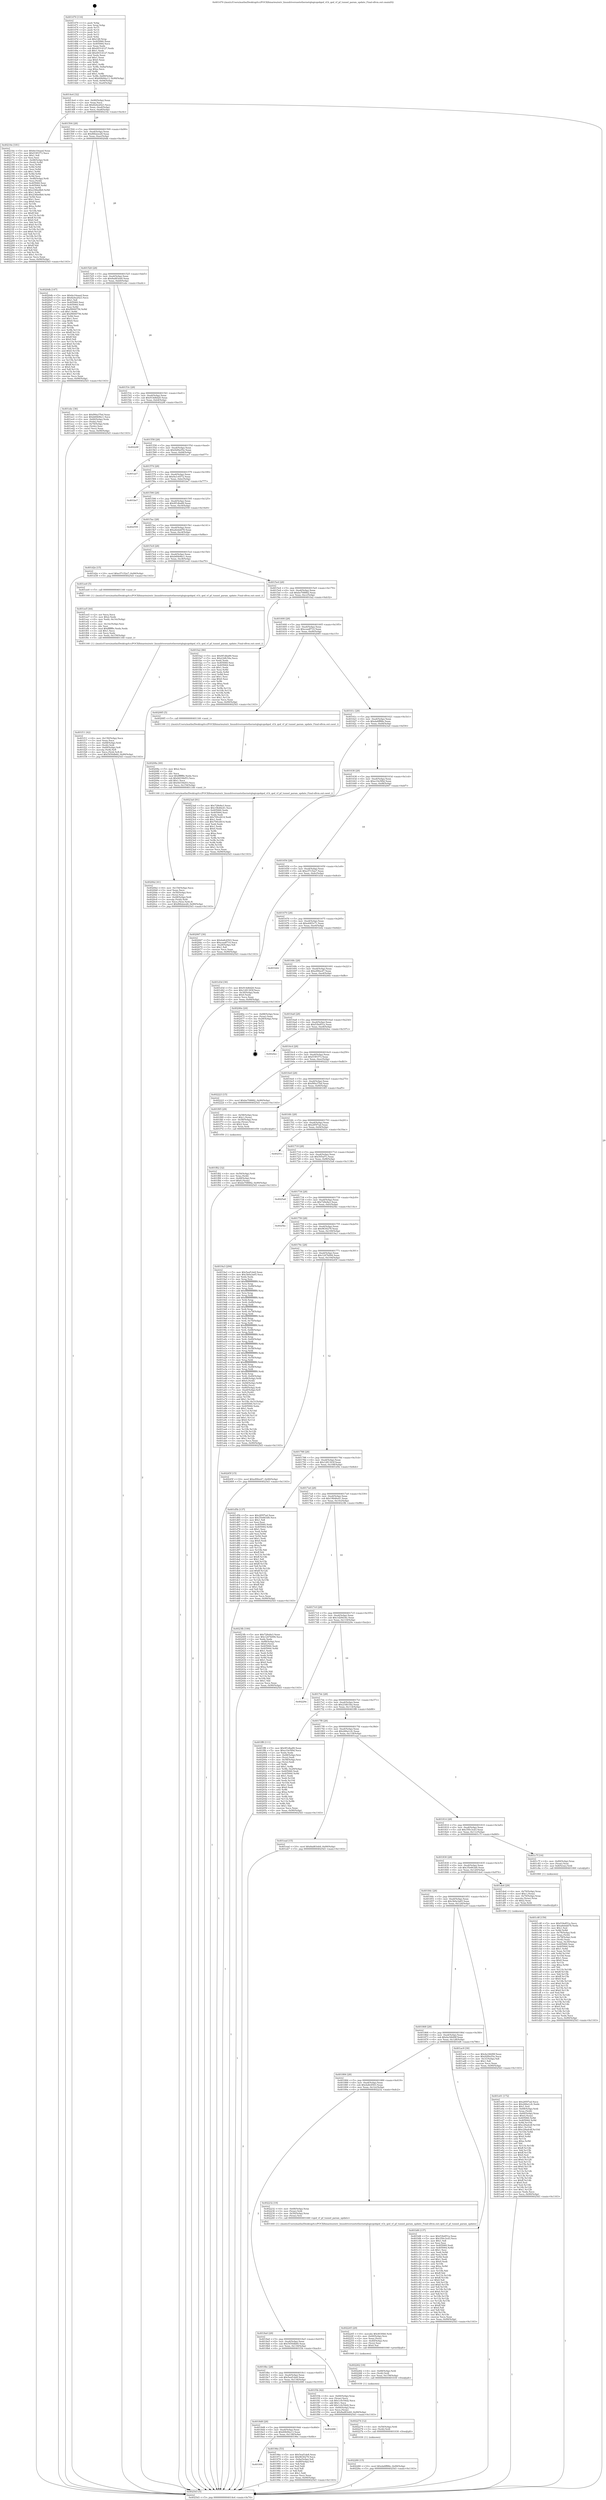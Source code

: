 digraph "0x401470" {
  label = "0x401470 (/mnt/c/Users/mathe/Desktop/tcc/POCII/binaries/extr_linuxdriversnetethernetqlogicqedqed_vf.h_qed_vf_pf_tunnel_param_update_Final-ollvm.out::main(0))"
  labelloc = "t"
  node[shape=record]

  Entry [label="",width=0.3,height=0.3,shape=circle,fillcolor=black,style=filled]
  "0x4014e4" [label="{
     0x4014e4 [32]\l
     | [instrs]\l
     &nbsp;&nbsp;0x4014e4 \<+6\>: mov -0x90(%rbp),%eax\l
     &nbsp;&nbsp;0x4014ea \<+2\>: mov %eax,%ecx\l
     &nbsp;&nbsp;0x4014ec \<+6\>: sub $0x824e2023,%ecx\l
     &nbsp;&nbsp;0x4014f2 \<+6\>: mov %eax,-0xa4(%rbp)\l
     &nbsp;&nbsp;0x4014f8 \<+6\>: mov %ecx,-0xa8(%rbp)\l
     &nbsp;&nbsp;0x4014fe \<+6\>: je 000000000040216e \<main+0xcfe\>\l
  }"]
  "0x40216e" [label="{
     0x40216e [181]\l
     | [instrs]\l
     &nbsp;&nbsp;0x40216e \<+5\>: mov $0x6e10eaed,%eax\l
     &nbsp;&nbsp;0x402173 \<+5\>: mov $0xf19f1f73,%ecx\l
     &nbsp;&nbsp;0x402178 \<+2\>: mov $0x1,%dl\l
     &nbsp;&nbsp;0x40217a \<+2\>: xor %esi,%esi\l
     &nbsp;&nbsp;0x40217c \<+4\>: mov -0x48(%rbp),%rdi\l
     &nbsp;&nbsp;0x402180 \<+3\>: mov (%rdi),%r8d\l
     &nbsp;&nbsp;0x402183 \<+3\>: mov %esi,%r9d\l
     &nbsp;&nbsp;0x402186 \<+3\>: sub %r8d,%r9d\l
     &nbsp;&nbsp;0x402189 \<+3\>: mov %esi,%r8d\l
     &nbsp;&nbsp;0x40218c \<+4\>: sub $0x1,%r8d\l
     &nbsp;&nbsp;0x402190 \<+3\>: add %r8d,%r9d\l
     &nbsp;&nbsp;0x402193 \<+3\>: sub %r9d,%esi\l
     &nbsp;&nbsp;0x402196 \<+4\>: mov -0x48(%rbp),%rdi\l
     &nbsp;&nbsp;0x40219a \<+2\>: mov %esi,(%rdi)\l
     &nbsp;&nbsp;0x40219c \<+7\>: mov 0x405060,%esi\l
     &nbsp;&nbsp;0x4021a3 \<+8\>: mov 0x405064,%r8d\l
     &nbsp;&nbsp;0x4021ab \<+3\>: mov %esi,%r9d\l
     &nbsp;&nbsp;0x4021ae \<+7\>: sub $0x236be8b9,%r9d\l
     &nbsp;&nbsp;0x4021b5 \<+4\>: sub $0x1,%r9d\l
     &nbsp;&nbsp;0x4021b9 \<+7\>: add $0x236be8b9,%r9d\l
     &nbsp;&nbsp;0x4021c0 \<+4\>: imul %r9d,%esi\l
     &nbsp;&nbsp;0x4021c4 \<+3\>: and $0x1,%esi\l
     &nbsp;&nbsp;0x4021c7 \<+3\>: cmp $0x0,%esi\l
     &nbsp;&nbsp;0x4021ca \<+4\>: sete %r10b\l
     &nbsp;&nbsp;0x4021ce \<+4\>: cmp $0xa,%r8d\l
     &nbsp;&nbsp;0x4021d2 \<+4\>: setl %r11b\l
     &nbsp;&nbsp;0x4021d6 \<+3\>: mov %r10b,%bl\l
     &nbsp;&nbsp;0x4021d9 \<+3\>: xor $0xff,%bl\l
     &nbsp;&nbsp;0x4021dc \<+3\>: mov %r11b,%r14b\l
     &nbsp;&nbsp;0x4021df \<+4\>: xor $0xff,%r14b\l
     &nbsp;&nbsp;0x4021e3 \<+3\>: xor $0x0,%dl\l
     &nbsp;&nbsp;0x4021e6 \<+3\>: mov %bl,%r15b\l
     &nbsp;&nbsp;0x4021e9 \<+4\>: and $0x0,%r15b\l
     &nbsp;&nbsp;0x4021ed \<+3\>: and %dl,%r10b\l
     &nbsp;&nbsp;0x4021f0 \<+3\>: mov %r14b,%r12b\l
     &nbsp;&nbsp;0x4021f3 \<+4\>: and $0x0,%r12b\l
     &nbsp;&nbsp;0x4021f7 \<+3\>: and %dl,%r11b\l
     &nbsp;&nbsp;0x4021fa \<+3\>: or %r10b,%r15b\l
     &nbsp;&nbsp;0x4021fd \<+3\>: or %r11b,%r12b\l
     &nbsp;&nbsp;0x402200 \<+3\>: xor %r12b,%r15b\l
     &nbsp;&nbsp;0x402203 \<+3\>: or %r14b,%bl\l
     &nbsp;&nbsp;0x402206 \<+3\>: xor $0xff,%bl\l
     &nbsp;&nbsp;0x402209 \<+3\>: or $0x0,%dl\l
     &nbsp;&nbsp;0x40220c \<+2\>: and %dl,%bl\l
     &nbsp;&nbsp;0x40220e \<+3\>: or %bl,%r15b\l
     &nbsp;&nbsp;0x402211 \<+4\>: test $0x1,%r15b\l
     &nbsp;&nbsp;0x402215 \<+3\>: cmovne %ecx,%eax\l
     &nbsp;&nbsp;0x402218 \<+6\>: mov %eax,-0x90(%rbp)\l
     &nbsp;&nbsp;0x40221e \<+5\>: jmp 00000000004025d3 \<main+0x1163\>\l
  }"]
  "0x401504" [label="{
     0x401504 [28]\l
     | [instrs]\l
     &nbsp;&nbsp;0x401504 \<+5\>: jmp 0000000000401509 \<main+0x99\>\l
     &nbsp;&nbsp;0x401509 \<+6\>: mov -0xa4(%rbp),%eax\l
     &nbsp;&nbsp;0x40150f \<+5\>: sub $0x86b2ee28,%eax\l
     &nbsp;&nbsp;0x401514 \<+6\>: mov %eax,-0xac(%rbp)\l
     &nbsp;&nbsp;0x40151a \<+6\>: je 00000000004020db \<main+0xc6b\>\l
  }"]
  Exit [label="",width=0.3,height=0.3,shape=circle,fillcolor=black,style=filled,peripheries=2]
  "0x4020db" [label="{
     0x4020db [147]\l
     | [instrs]\l
     &nbsp;&nbsp;0x4020db \<+5\>: mov $0x6e10eaed,%eax\l
     &nbsp;&nbsp;0x4020e0 \<+5\>: mov $0x824e2023,%ecx\l
     &nbsp;&nbsp;0x4020e5 \<+2\>: mov $0x1,%dl\l
     &nbsp;&nbsp;0x4020e7 \<+7\>: mov 0x405060,%esi\l
     &nbsp;&nbsp;0x4020ee \<+7\>: mov 0x405064,%edi\l
     &nbsp;&nbsp;0x4020f5 \<+3\>: mov %esi,%r8d\l
     &nbsp;&nbsp;0x4020f8 \<+7\>: sub $0xf9000756,%r8d\l
     &nbsp;&nbsp;0x4020ff \<+4\>: sub $0x1,%r8d\l
     &nbsp;&nbsp;0x402103 \<+7\>: add $0xf9000756,%r8d\l
     &nbsp;&nbsp;0x40210a \<+4\>: imul %r8d,%esi\l
     &nbsp;&nbsp;0x40210e \<+3\>: and $0x1,%esi\l
     &nbsp;&nbsp;0x402111 \<+3\>: cmp $0x0,%esi\l
     &nbsp;&nbsp;0x402114 \<+4\>: sete %r9b\l
     &nbsp;&nbsp;0x402118 \<+3\>: cmp $0xa,%edi\l
     &nbsp;&nbsp;0x40211b \<+4\>: setl %r10b\l
     &nbsp;&nbsp;0x40211f \<+3\>: mov %r9b,%r11b\l
     &nbsp;&nbsp;0x402122 \<+4\>: xor $0xff,%r11b\l
     &nbsp;&nbsp;0x402126 \<+3\>: mov %r10b,%bl\l
     &nbsp;&nbsp;0x402129 \<+3\>: xor $0xff,%bl\l
     &nbsp;&nbsp;0x40212c \<+3\>: xor $0x0,%dl\l
     &nbsp;&nbsp;0x40212f \<+3\>: mov %r11b,%r14b\l
     &nbsp;&nbsp;0x402132 \<+4\>: and $0x0,%r14b\l
     &nbsp;&nbsp;0x402136 \<+3\>: and %dl,%r9b\l
     &nbsp;&nbsp;0x402139 \<+3\>: mov %bl,%r15b\l
     &nbsp;&nbsp;0x40213c \<+4\>: and $0x0,%r15b\l
     &nbsp;&nbsp;0x402140 \<+3\>: and %dl,%r10b\l
     &nbsp;&nbsp;0x402143 \<+3\>: or %r9b,%r14b\l
     &nbsp;&nbsp;0x402146 \<+3\>: or %r10b,%r15b\l
     &nbsp;&nbsp;0x402149 \<+3\>: xor %r15b,%r14b\l
     &nbsp;&nbsp;0x40214c \<+3\>: or %bl,%r11b\l
     &nbsp;&nbsp;0x40214f \<+4\>: xor $0xff,%r11b\l
     &nbsp;&nbsp;0x402153 \<+3\>: or $0x0,%dl\l
     &nbsp;&nbsp;0x402156 \<+3\>: and %dl,%r11b\l
     &nbsp;&nbsp;0x402159 \<+3\>: or %r11b,%r14b\l
     &nbsp;&nbsp;0x40215c \<+4\>: test $0x1,%r14b\l
     &nbsp;&nbsp;0x402160 \<+3\>: cmovne %ecx,%eax\l
     &nbsp;&nbsp;0x402163 \<+6\>: mov %eax,-0x90(%rbp)\l
     &nbsp;&nbsp;0x402169 \<+5\>: jmp 00000000004025d3 \<main+0x1163\>\l
  }"]
  "0x401520" [label="{
     0x401520 [28]\l
     | [instrs]\l
     &nbsp;&nbsp;0x401520 \<+5\>: jmp 0000000000401525 \<main+0xb5\>\l
     &nbsp;&nbsp;0x401525 \<+6\>: mov -0xa4(%rbp),%eax\l
     &nbsp;&nbsp;0x40152b \<+5\>: sub $0x8ad83eb9,%eax\l
     &nbsp;&nbsp;0x401530 \<+6\>: mov %eax,-0xb0(%rbp)\l
     &nbsp;&nbsp;0x401536 \<+6\>: je 0000000000401ebc \<main+0xa4c\>\l
  }"]
  "0x402280" [label="{
     0x402280 [15]\l
     | [instrs]\l
     &nbsp;&nbsp;0x402280 \<+10\>: movl $0xda6ff88e,-0x90(%rbp)\l
     &nbsp;&nbsp;0x40228a \<+5\>: jmp 00000000004025d3 \<main+0x1163\>\l
  }"]
  "0x401ebc" [label="{
     0x401ebc [36]\l
     | [instrs]\l
     &nbsp;&nbsp;0x401ebc \<+5\>: mov $0xf90a37bd,%eax\l
     &nbsp;&nbsp;0x401ec1 \<+5\>: mov $0xb60b9bc1,%ecx\l
     &nbsp;&nbsp;0x401ec6 \<+4\>: mov -0x60(%rbp),%rdx\l
     &nbsp;&nbsp;0x401eca \<+2\>: mov (%rdx),%esi\l
     &nbsp;&nbsp;0x401ecc \<+4\>: mov -0x70(%rbp),%rdx\l
     &nbsp;&nbsp;0x401ed0 \<+2\>: cmp (%rdx),%esi\l
     &nbsp;&nbsp;0x401ed2 \<+3\>: cmovl %ecx,%eax\l
     &nbsp;&nbsp;0x401ed5 \<+6\>: mov %eax,-0x90(%rbp)\l
     &nbsp;&nbsp;0x401edb \<+5\>: jmp 00000000004025d3 \<main+0x1163\>\l
  }"]
  "0x40153c" [label="{
     0x40153c [28]\l
     | [instrs]\l
     &nbsp;&nbsp;0x40153c \<+5\>: jmp 0000000000401541 \<main+0xd1\>\l
     &nbsp;&nbsp;0x401541 \<+6\>: mov -0xa4(%rbp),%eax\l
     &nbsp;&nbsp;0x401547 \<+5\>: sub $0x914d6d20,%eax\l
     &nbsp;&nbsp;0x40154c \<+6\>: mov %eax,-0xb4(%rbp)\l
     &nbsp;&nbsp;0x401552 \<+6\>: je 000000000040228f \<main+0xe1f\>\l
  }"]
  "0x402274" [label="{
     0x402274 [12]\l
     | [instrs]\l
     &nbsp;&nbsp;0x402274 \<+4\>: mov -0x50(%rbp),%rdi\l
     &nbsp;&nbsp;0x402278 \<+3\>: mov (%rdi),%rdi\l
     &nbsp;&nbsp;0x40227b \<+5\>: call 0000000000401030 \<free@plt\>\l
     | [calls]\l
     &nbsp;&nbsp;0x401030 \{1\} (unknown)\l
  }"]
  "0x40228f" [label="{
     0x40228f\l
  }", style=dashed]
  "0x401558" [label="{
     0x401558 [28]\l
     | [instrs]\l
     &nbsp;&nbsp;0x401558 \<+5\>: jmp 000000000040155d \<main+0xed\>\l
     &nbsp;&nbsp;0x40155d \<+6\>: mov -0xa4(%rbp),%eax\l
     &nbsp;&nbsp;0x401563 \<+5\>: sub $0x92f0a55e,%eax\l
     &nbsp;&nbsp;0x401568 \<+6\>: mov %eax,-0xb8(%rbp)\l
     &nbsp;&nbsp;0x40156e \<+6\>: je 0000000000401ae7 \<main+0x677\>\l
  }"]
  "0x402262" [label="{
     0x402262 [18]\l
     | [instrs]\l
     &nbsp;&nbsp;0x402262 \<+4\>: mov -0x68(%rbp),%rdi\l
     &nbsp;&nbsp;0x402266 \<+3\>: mov (%rdi),%rdi\l
     &nbsp;&nbsp;0x402269 \<+6\>: mov %eax,-0x158(%rbp)\l
     &nbsp;&nbsp;0x40226f \<+5\>: call 0000000000401030 \<free@plt\>\l
     | [calls]\l
     &nbsp;&nbsp;0x401030 \{1\} (unknown)\l
  }"]
  "0x401ae7" [label="{
     0x401ae7\l
  }", style=dashed]
  "0x401574" [label="{
     0x401574 [28]\l
     | [instrs]\l
     &nbsp;&nbsp;0x401574 \<+5\>: jmp 0000000000401579 \<main+0x109\>\l
     &nbsp;&nbsp;0x401579 \<+6\>: mov -0xa4(%rbp),%eax\l
     &nbsp;&nbsp;0x40157f \<+5\>: sub $0x9a1c6572,%eax\l
     &nbsp;&nbsp;0x401584 \<+6\>: mov %eax,-0xbc(%rbp)\l
     &nbsp;&nbsp;0x40158a \<+6\>: je 0000000000401be7 \<main+0x777\>\l
  }"]
  "0x402245" [label="{
     0x402245 [29]\l
     | [instrs]\l
     &nbsp;&nbsp;0x402245 \<+10\>: movabs $0x4030b6,%rdi\l
     &nbsp;&nbsp;0x40224f \<+4\>: mov -0x40(%rbp),%rsi\l
     &nbsp;&nbsp;0x402253 \<+2\>: mov %eax,(%rsi)\l
     &nbsp;&nbsp;0x402255 \<+4\>: mov -0x40(%rbp),%rsi\l
     &nbsp;&nbsp;0x402259 \<+2\>: mov (%rsi),%esi\l
     &nbsp;&nbsp;0x40225b \<+2\>: mov $0x0,%al\l
     &nbsp;&nbsp;0x40225d \<+5\>: call 0000000000401040 \<printf@plt\>\l
     | [calls]\l
     &nbsp;&nbsp;0x401040 \{1\} (unknown)\l
  }"]
  "0x401be7" [label="{
     0x401be7\l
  }", style=dashed]
  "0x401590" [label="{
     0x401590 [28]\l
     | [instrs]\l
     &nbsp;&nbsp;0x401590 \<+5\>: jmp 0000000000401595 \<main+0x125\>\l
     &nbsp;&nbsp;0x401595 \<+6\>: mov -0xa4(%rbp),%eax\l
     &nbsp;&nbsp;0x40159b \<+5\>: sub $0x9f1dba89,%eax\l
     &nbsp;&nbsp;0x4015a0 \<+6\>: mov %eax,-0xc0(%rbp)\l
     &nbsp;&nbsp;0x4015a6 \<+6\>: je 0000000000402559 \<main+0x10e9\>\l
  }"]
  "0x4020b2" [label="{
     0x4020b2 [41]\l
     | [instrs]\l
     &nbsp;&nbsp;0x4020b2 \<+6\>: mov -0x154(%rbp),%ecx\l
     &nbsp;&nbsp;0x4020b8 \<+3\>: imul %eax,%ecx\l
     &nbsp;&nbsp;0x4020bb \<+4\>: mov -0x50(%rbp),%rsi\l
     &nbsp;&nbsp;0x4020bf \<+3\>: mov (%rsi),%rsi\l
     &nbsp;&nbsp;0x4020c2 \<+4\>: mov -0x48(%rbp),%rdi\l
     &nbsp;&nbsp;0x4020c6 \<+3\>: movslq (%rdi),%rdi\l
     &nbsp;&nbsp;0x4020c9 \<+3\>: mov %ecx,(%rsi,%rdi,4)\l
     &nbsp;&nbsp;0x4020cc \<+10\>: movl $0x86b2ee28,-0x90(%rbp)\l
     &nbsp;&nbsp;0x4020d6 \<+5\>: jmp 00000000004025d3 \<main+0x1163\>\l
  }"]
  "0x402559" [label="{
     0x402559\l
  }", style=dashed]
  "0x4015ac" [label="{
     0x4015ac [28]\l
     | [instrs]\l
     &nbsp;&nbsp;0x4015ac \<+5\>: jmp 00000000004015b1 \<main+0x141\>\l
     &nbsp;&nbsp;0x4015b1 \<+6\>: mov -0xa4(%rbp),%eax\l
     &nbsp;&nbsp;0x4015b7 \<+5\>: sub $0xa6ebdd78,%eax\l
     &nbsp;&nbsp;0x4015bc \<+6\>: mov %eax,-0xc4(%rbp)\l
     &nbsp;&nbsp;0x4015c2 \<+6\>: je 0000000000401d2e \<main+0x8be\>\l
  }"]
  "0x40208a" [label="{
     0x40208a [40]\l
     | [instrs]\l
     &nbsp;&nbsp;0x40208a \<+5\>: mov $0x2,%ecx\l
     &nbsp;&nbsp;0x40208f \<+1\>: cltd\l
     &nbsp;&nbsp;0x402090 \<+2\>: idiv %ecx\l
     &nbsp;&nbsp;0x402092 \<+6\>: imul $0xfffffffe,%edx,%ecx\l
     &nbsp;&nbsp;0x402098 \<+6\>: sub $0x9d194d53,%ecx\l
     &nbsp;&nbsp;0x40209e \<+3\>: add $0x1,%ecx\l
     &nbsp;&nbsp;0x4020a1 \<+6\>: add $0x9d194d53,%ecx\l
     &nbsp;&nbsp;0x4020a7 \<+6\>: mov %ecx,-0x154(%rbp)\l
     &nbsp;&nbsp;0x4020ad \<+5\>: call 0000000000401160 \<next_i\>\l
     | [calls]\l
     &nbsp;&nbsp;0x401160 \{1\} (/mnt/c/Users/mathe/Desktop/tcc/POCII/binaries/extr_linuxdriversnetethernetqlogicqedqed_vf.h_qed_vf_pf_tunnel_param_update_Final-ollvm.out::next_i)\l
  }"]
  "0x401d2e" [label="{
     0x401d2e [15]\l
     | [instrs]\l
     &nbsp;&nbsp;0x401d2e \<+10\>: movl $0xe57c52a7,-0x90(%rbp)\l
     &nbsp;&nbsp;0x401d38 \<+5\>: jmp 00000000004025d3 \<main+0x1163\>\l
  }"]
  "0x4015c8" [label="{
     0x4015c8 [28]\l
     | [instrs]\l
     &nbsp;&nbsp;0x4015c8 \<+5\>: jmp 00000000004015cd \<main+0x15d\>\l
     &nbsp;&nbsp;0x4015cd \<+6\>: mov -0xa4(%rbp),%eax\l
     &nbsp;&nbsp;0x4015d3 \<+5\>: sub $0xb60b9bc1,%eax\l
     &nbsp;&nbsp;0x4015d8 \<+6\>: mov %eax,-0xc8(%rbp)\l
     &nbsp;&nbsp;0x4015de \<+6\>: je 0000000000401ee0 \<main+0xa70\>\l
  }"]
  "0x401f82" [label="{
     0x401f82 [32]\l
     | [instrs]\l
     &nbsp;&nbsp;0x401f82 \<+4\>: mov -0x50(%rbp),%rdi\l
     &nbsp;&nbsp;0x401f86 \<+3\>: mov %rax,(%rdi)\l
     &nbsp;&nbsp;0x401f89 \<+4\>: mov -0x48(%rbp),%rax\l
     &nbsp;&nbsp;0x401f8d \<+6\>: movl $0x0,(%rax)\l
     &nbsp;&nbsp;0x401f93 \<+10\>: movl $0xbe708882,-0x90(%rbp)\l
     &nbsp;&nbsp;0x401f9d \<+5\>: jmp 00000000004025d3 \<main+0x1163\>\l
  }"]
  "0x401ee0" [label="{
     0x401ee0 [5]\l
     | [instrs]\l
     &nbsp;&nbsp;0x401ee0 \<+5\>: call 0000000000401160 \<next_i\>\l
     | [calls]\l
     &nbsp;&nbsp;0x401160 \{1\} (/mnt/c/Users/mathe/Desktop/tcc/POCII/binaries/extr_linuxdriversnetethernetqlogicqedqed_vf.h_qed_vf_pf_tunnel_param_update_Final-ollvm.out::next_i)\l
  }"]
  "0x4015e4" [label="{
     0x4015e4 [28]\l
     | [instrs]\l
     &nbsp;&nbsp;0x4015e4 \<+5\>: jmp 00000000004015e9 \<main+0x179\>\l
     &nbsp;&nbsp;0x4015e9 \<+6\>: mov -0xa4(%rbp),%eax\l
     &nbsp;&nbsp;0x4015ef \<+5\>: sub $0xbe708882,%eax\l
     &nbsp;&nbsp;0x4015f4 \<+6\>: mov %eax,-0xcc(%rbp)\l
     &nbsp;&nbsp;0x4015fa \<+6\>: je 0000000000401fa2 \<main+0xb32\>\l
  }"]
  "0x401f11" [label="{
     0x401f11 [42]\l
     | [instrs]\l
     &nbsp;&nbsp;0x401f11 \<+6\>: mov -0x150(%rbp),%ecx\l
     &nbsp;&nbsp;0x401f17 \<+3\>: imul %eax,%ecx\l
     &nbsp;&nbsp;0x401f1a \<+4\>: mov -0x68(%rbp),%rdi\l
     &nbsp;&nbsp;0x401f1e \<+3\>: mov (%rdi),%rdi\l
     &nbsp;&nbsp;0x401f21 \<+4\>: mov -0x60(%rbp),%r8\l
     &nbsp;&nbsp;0x401f25 \<+3\>: movslq (%r8),%r8\l
     &nbsp;&nbsp;0x401f28 \<+4\>: mov %ecx,(%rdi,%r8,4)\l
     &nbsp;&nbsp;0x401f2c \<+10\>: movl $0x5450db60,-0x90(%rbp)\l
     &nbsp;&nbsp;0x401f36 \<+5\>: jmp 00000000004025d3 \<main+0x1163\>\l
  }"]
  "0x401fa2" [label="{
     0x401fa2 [86]\l
     | [instrs]\l
     &nbsp;&nbsp;0x401fa2 \<+5\>: mov $0x9f1dba89,%eax\l
     &nbsp;&nbsp;0x401fa7 \<+5\>: mov $0x23dfc54a,%ecx\l
     &nbsp;&nbsp;0x401fac \<+2\>: xor %edx,%edx\l
     &nbsp;&nbsp;0x401fae \<+7\>: mov 0x405060,%esi\l
     &nbsp;&nbsp;0x401fb5 \<+7\>: mov 0x405064,%edi\l
     &nbsp;&nbsp;0x401fbc \<+3\>: sub $0x1,%edx\l
     &nbsp;&nbsp;0x401fbf \<+3\>: mov %esi,%r8d\l
     &nbsp;&nbsp;0x401fc2 \<+3\>: add %edx,%r8d\l
     &nbsp;&nbsp;0x401fc5 \<+4\>: imul %r8d,%esi\l
     &nbsp;&nbsp;0x401fc9 \<+3\>: and $0x1,%esi\l
     &nbsp;&nbsp;0x401fcc \<+3\>: cmp $0x0,%esi\l
     &nbsp;&nbsp;0x401fcf \<+4\>: sete %r9b\l
     &nbsp;&nbsp;0x401fd3 \<+3\>: cmp $0xa,%edi\l
     &nbsp;&nbsp;0x401fd6 \<+4\>: setl %r10b\l
     &nbsp;&nbsp;0x401fda \<+3\>: mov %r9b,%r11b\l
     &nbsp;&nbsp;0x401fdd \<+3\>: and %r10b,%r11b\l
     &nbsp;&nbsp;0x401fe0 \<+3\>: xor %r10b,%r9b\l
     &nbsp;&nbsp;0x401fe3 \<+3\>: or %r9b,%r11b\l
     &nbsp;&nbsp;0x401fe6 \<+4\>: test $0x1,%r11b\l
     &nbsp;&nbsp;0x401fea \<+3\>: cmovne %ecx,%eax\l
     &nbsp;&nbsp;0x401fed \<+6\>: mov %eax,-0x90(%rbp)\l
     &nbsp;&nbsp;0x401ff3 \<+5\>: jmp 00000000004025d3 \<main+0x1163\>\l
  }"]
  "0x401600" [label="{
     0x401600 [28]\l
     | [instrs]\l
     &nbsp;&nbsp;0x401600 \<+5\>: jmp 0000000000401605 \<main+0x195\>\l
     &nbsp;&nbsp;0x401605 \<+6\>: mov -0xa4(%rbp),%eax\l
     &nbsp;&nbsp;0x40160b \<+5\>: sub $0xceadf710,%eax\l
     &nbsp;&nbsp;0x401610 \<+6\>: mov %eax,-0xd0(%rbp)\l
     &nbsp;&nbsp;0x401616 \<+6\>: je 0000000000402085 \<main+0xc15\>\l
  }"]
  "0x401ee5" [label="{
     0x401ee5 [44]\l
     | [instrs]\l
     &nbsp;&nbsp;0x401ee5 \<+2\>: xor %ecx,%ecx\l
     &nbsp;&nbsp;0x401ee7 \<+5\>: mov $0x2,%edx\l
     &nbsp;&nbsp;0x401eec \<+6\>: mov %edx,-0x14c(%rbp)\l
     &nbsp;&nbsp;0x401ef2 \<+1\>: cltd\l
     &nbsp;&nbsp;0x401ef3 \<+6\>: mov -0x14c(%rbp),%esi\l
     &nbsp;&nbsp;0x401ef9 \<+2\>: idiv %esi\l
     &nbsp;&nbsp;0x401efb \<+6\>: imul $0xfffffffe,%edx,%edx\l
     &nbsp;&nbsp;0x401f01 \<+3\>: sub $0x1,%ecx\l
     &nbsp;&nbsp;0x401f04 \<+2\>: sub %ecx,%edx\l
     &nbsp;&nbsp;0x401f06 \<+6\>: mov %edx,-0x150(%rbp)\l
     &nbsp;&nbsp;0x401f0c \<+5\>: call 0000000000401160 \<next_i\>\l
     | [calls]\l
     &nbsp;&nbsp;0x401160 \{1\} (/mnt/c/Users/mathe/Desktop/tcc/POCII/binaries/extr_linuxdriversnetethernetqlogicqedqed_vf.h_qed_vf_pf_tunnel_param_update_Final-ollvm.out::next_i)\l
  }"]
  "0x402085" [label="{
     0x402085 [5]\l
     | [instrs]\l
     &nbsp;&nbsp;0x402085 \<+5\>: call 0000000000401160 \<next_i\>\l
     | [calls]\l
     &nbsp;&nbsp;0x401160 \{1\} (/mnt/c/Users/mathe/Desktop/tcc/POCII/binaries/extr_linuxdriversnetethernetqlogicqedqed_vf.h_qed_vf_pf_tunnel_param_update_Final-ollvm.out::next_i)\l
  }"]
  "0x40161c" [label="{
     0x40161c [28]\l
     | [instrs]\l
     &nbsp;&nbsp;0x40161c \<+5\>: jmp 0000000000401621 \<main+0x1b1\>\l
     &nbsp;&nbsp;0x401621 \<+6\>: mov -0xa4(%rbp),%eax\l
     &nbsp;&nbsp;0x401627 \<+5\>: sub $0xda6ff88e,%eax\l
     &nbsp;&nbsp;0x40162c \<+6\>: mov %eax,-0xd4(%rbp)\l
     &nbsp;&nbsp;0x401632 \<+6\>: je 00000000004023a0 \<main+0xf30\>\l
  }"]
  "0x401e01" [label="{
     0x401e01 [172]\l
     | [instrs]\l
     &nbsp;&nbsp;0x401e01 \<+5\>: mov $0x285f7ad,%ecx\l
     &nbsp;&nbsp;0x401e06 \<+5\>: mov $0x266a1cfc,%edx\l
     &nbsp;&nbsp;0x401e0b \<+3\>: mov $0x1,%sil\l
     &nbsp;&nbsp;0x401e0e \<+4\>: mov -0x68(%rbp),%rdi\l
     &nbsp;&nbsp;0x401e12 \<+3\>: mov %rax,(%rdi)\l
     &nbsp;&nbsp;0x401e15 \<+4\>: mov -0x60(%rbp),%rax\l
     &nbsp;&nbsp;0x401e19 \<+6\>: movl $0x0,(%rax)\l
     &nbsp;&nbsp;0x401e1f \<+8\>: mov 0x405060,%r8d\l
     &nbsp;&nbsp;0x401e27 \<+8\>: mov 0x405064,%r9d\l
     &nbsp;&nbsp;0x401e2f \<+3\>: mov %r8d,%r10d\l
     &nbsp;&nbsp;0x401e32 \<+7\>: add $0xc29adcdf,%r10d\l
     &nbsp;&nbsp;0x401e39 \<+4\>: sub $0x1,%r10d\l
     &nbsp;&nbsp;0x401e3d \<+7\>: sub $0xc29adcdf,%r10d\l
     &nbsp;&nbsp;0x401e44 \<+4\>: imul %r10d,%r8d\l
     &nbsp;&nbsp;0x401e48 \<+4\>: and $0x1,%r8d\l
     &nbsp;&nbsp;0x401e4c \<+4\>: cmp $0x0,%r8d\l
     &nbsp;&nbsp;0x401e50 \<+4\>: sete %r11b\l
     &nbsp;&nbsp;0x401e54 \<+4\>: cmp $0xa,%r9d\l
     &nbsp;&nbsp;0x401e58 \<+3\>: setl %bl\l
     &nbsp;&nbsp;0x401e5b \<+3\>: mov %r11b,%r14b\l
     &nbsp;&nbsp;0x401e5e \<+4\>: xor $0xff,%r14b\l
     &nbsp;&nbsp;0x401e62 \<+3\>: mov %bl,%r15b\l
     &nbsp;&nbsp;0x401e65 \<+4\>: xor $0xff,%r15b\l
     &nbsp;&nbsp;0x401e69 \<+4\>: xor $0x0,%sil\l
     &nbsp;&nbsp;0x401e6d \<+3\>: mov %r14b,%r12b\l
     &nbsp;&nbsp;0x401e70 \<+4\>: and $0x0,%r12b\l
     &nbsp;&nbsp;0x401e74 \<+3\>: and %sil,%r11b\l
     &nbsp;&nbsp;0x401e77 \<+3\>: mov %r15b,%r13b\l
     &nbsp;&nbsp;0x401e7a \<+4\>: and $0x0,%r13b\l
     &nbsp;&nbsp;0x401e7e \<+3\>: and %sil,%bl\l
     &nbsp;&nbsp;0x401e81 \<+3\>: or %r11b,%r12b\l
     &nbsp;&nbsp;0x401e84 \<+3\>: or %bl,%r13b\l
     &nbsp;&nbsp;0x401e87 \<+3\>: xor %r13b,%r12b\l
     &nbsp;&nbsp;0x401e8a \<+3\>: or %r15b,%r14b\l
     &nbsp;&nbsp;0x401e8d \<+4\>: xor $0xff,%r14b\l
     &nbsp;&nbsp;0x401e91 \<+4\>: or $0x0,%sil\l
     &nbsp;&nbsp;0x401e95 \<+3\>: and %sil,%r14b\l
     &nbsp;&nbsp;0x401e98 \<+3\>: or %r14b,%r12b\l
     &nbsp;&nbsp;0x401e9b \<+4\>: test $0x1,%r12b\l
     &nbsp;&nbsp;0x401e9f \<+3\>: cmovne %edx,%ecx\l
     &nbsp;&nbsp;0x401ea2 \<+6\>: mov %ecx,-0x90(%rbp)\l
     &nbsp;&nbsp;0x401ea8 \<+5\>: jmp 00000000004025d3 \<main+0x1163\>\l
  }"]
  "0x4023a0" [label="{
     0x4023a0 [91]\l
     | [instrs]\l
     &nbsp;&nbsp;0x4023a0 \<+5\>: mov $0x728e8a3,%eax\l
     &nbsp;&nbsp;0x4023a5 \<+5\>: mov $0x19b46e41,%ecx\l
     &nbsp;&nbsp;0x4023aa \<+7\>: mov 0x405060,%edx\l
     &nbsp;&nbsp;0x4023b1 \<+7\>: mov 0x405064,%esi\l
     &nbsp;&nbsp;0x4023b8 \<+2\>: mov %edx,%edi\l
     &nbsp;&nbsp;0x4023ba \<+6\>: add $0x700cd414,%edi\l
     &nbsp;&nbsp;0x4023c0 \<+3\>: sub $0x1,%edi\l
     &nbsp;&nbsp;0x4023c3 \<+6\>: sub $0x700cd414,%edi\l
     &nbsp;&nbsp;0x4023c9 \<+3\>: imul %edi,%edx\l
     &nbsp;&nbsp;0x4023cc \<+3\>: and $0x1,%edx\l
     &nbsp;&nbsp;0x4023cf \<+3\>: cmp $0x0,%edx\l
     &nbsp;&nbsp;0x4023d2 \<+4\>: sete %r8b\l
     &nbsp;&nbsp;0x4023d6 \<+3\>: cmp $0xa,%esi\l
     &nbsp;&nbsp;0x4023d9 \<+4\>: setl %r9b\l
     &nbsp;&nbsp;0x4023dd \<+3\>: mov %r8b,%r10b\l
     &nbsp;&nbsp;0x4023e0 \<+3\>: and %r9b,%r10b\l
     &nbsp;&nbsp;0x4023e3 \<+3\>: xor %r9b,%r8b\l
     &nbsp;&nbsp;0x4023e6 \<+3\>: or %r8b,%r10b\l
     &nbsp;&nbsp;0x4023e9 \<+4\>: test $0x1,%r10b\l
     &nbsp;&nbsp;0x4023ed \<+3\>: cmovne %ecx,%eax\l
     &nbsp;&nbsp;0x4023f0 \<+6\>: mov %eax,-0x90(%rbp)\l
     &nbsp;&nbsp;0x4023f6 \<+5\>: jmp 00000000004025d3 \<main+0x1163\>\l
  }"]
  "0x401638" [label="{
     0x401638 [28]\l
     | [instrs]\l
     &nbsp;&nbsp;0x401638 \<+5\>: jmp 000000000040163d \<main+0x1cd\>\l
     &nbsp;&nbsp;0x40163d \<+6\>: mov -0xa4(%rbp),%eax\l
     &nbsp;&nbsp;0x401643 \<+5\>: sub $0xe10e5f0d,%eax\l
     &nbsp;&nbsp;0x401648 \<+6\>: mov %eax,-0xd8(%rbp)\l
     &nbsp;&nbsp;0x40164e \<+6\>: je 0000000000402067 \<main+0xbf7\>\l
  }"]
  "0x401c8f" [label="{
     0x401c8f [159]\l
     | [instrs]\l
     &nbsp;&nbsp;0x401c8f \<+5\>: mov $0xf18e851a,%ecx\l
     &nbsp;&nbsp;0x401c94 \<+5\>: mov $0xa6ebdd78,%edx\l
     &nbsp;&nbsp;0x401c99 \<+3\>: mov $0x1,%sil\l
     &nbsp;&nbsp;0x401c9c \<+3\>: xor %r8d,%r8d\l
     &nbsp;&nbsp;0x401c9f \<+4\>: mov -0x78(%rbp),%rdi\l
     &nbsp;&nbsp;0x401ca3 \<+2\>: mov %eax,(%rdi)\l
     &nbsp;&nbsp;0x401ca5 \<+4\>: mov -0x78(%rbp),%rdi\l
     &nbsp;&nbsp;0x401ca9 \<+2\>: mov (%rdi),%eax\l
     &nbsp;&nbsp;0x401cab \<+3\>: mov %eax,-0x30(%rbp)\l
     &nbsp;&nbsp;0x401cae \<+7\>: mov 0x405060,%eax\l
     &nbsp;&nbsp;0x401cb5 \<+8\>: mov 0x405064,%r9d\l
     &nbsp;&nbsp;0x401cbd \<+4\>: sub $0x1,%r8d\l
     &nbsp;&nbsp;0x401cc1 \<+3\>: mov %eax,%r10d\l
     &nbsp;&nbsp;0x401cc4 \<+3\>: add %r8d,%r10d\l
     &nbsp;&nbsp;0x401cc7 \<+4\>: imul %r10d,%eax\l
     &nbsp;&nbsp;0x401ccb \<+3\>: and $0x1,%eax\l
     &nbsp;&nbsp;0x401cce \<+3\>: cmp $0x0,%eax\l
     &nbsp;&nbsp;0x401cd1 \<+4\>: sete %r11b\l
     &nbsp;&nbsp;0x401cd5 \<+4\>: cmp $0xa,%r9d\l
     &nbsp;&nbsp;0x401cd9 \<+3\>: setl %bl\l
     &nbsp;&nbsp;0x401cdc \<+3\>: mov %r11b,%r14b\l
     &nbsp;&nbsp;0x401cdf \<+4\>: xor $0xff,%r14b\l
     &nbsp;&nbsp;0x401ce3 \<+3\>: mov %bl,%r15b\l
     &nbsp;&nbsp;0x401ce6 \<+4\>: xor $0xff,%r15b\l
     &nbsp;&nbsp;0x401cea \<+4\>: xor $0x0,%sil\l
     &nbsp;&nbsp;0x401cee \<+3\>: mov %r14b,%r12b\l
     &nbsp;&nbsp;0x401cf1 \<+4\>: and $0x0,%r12b\l
     &nbsp;&nbsp;0x401cf5 \<+3\>: and %sil,%r11b\l
     &nbsp;&nbsp;0x401cf8 \<+3\>: mov %r15b,%r13b\l
     &nbsp;&nbsp;0x401cfb \<+4\>: and $0x0,%r13b\l
     &nbsp;&nbsp;0x401cff \<+3\>: and %sil,%bl\l
     &nbsp;&nbsp;0x401d02 \<+3\>: or %r11b,%r12b\l
     &nbsp;&nbsp;0x401d05 \<+3\>: or %bl,%r13b\l
     &nbsp;&nbsp;0x401d08 \<+3\>: xor %r13b,%r12b\l
     &nbsp;&nbsp;0x401d0b \<+3\>: or %r15b,%r14b\l
     &nbsp;&nbsp;0x401d0e \<+4\>: xor $0xff,%r14b\l
     &nbsp;&nbsp;0x401d12 \<+4\>: or $0x0,%sil\l
     &nbsp;&nbsp;0x401d16 \<+3\>: and %sil,%r14b\l
     &nbsp;&nbsp;0x401d19 \<+3\>: or %r14b,%r12b\l
     &nbsp;&nbsp;0x401d1c \<+4\>: test $0x1,%r12b\l
     &nbsp;&nbsp;0x401d20 \<+3\>: cmovne %edx,%ecx\l
     &nbsp;&nbsp;0x401d23 \<+6\>: mov %ecx,-0x90(%rbp)\l
     &nbsp;&nbsp;0x401d29 \<+5\>: jmp 00000000004025d3 \<main+0x1163\>\l
  }"]
  "0x402067" [label="{
     0x402067 [30]\l
     | [instrs]\l
     &nbsp;&nbsp;0x402067 \<+5\>: mov $0x4a8c6503,%eax\l
     &nbsp;&nbsp;0x40206c \<+5\>: mov $0xceadf710,%ecx\l
     &nbsp;&nbsp;0x402071 \<+3\>: mov -0x29(%rbp),%dl\l
     &nbsp;&nbsp;0x402074 \<+3\>: test $0x1,%dl\l
     &nbsp;&nbsp;0x402077 \<+3\>: cmovne %ecx,%eax\l
     &nbsp;&nbsp;0x40207a \<+6\>: mov %eax,-0x90(%rbp)\l
     &nbsp;&nbsp;0x402080 \<+5\>: jmp 00000000004025d3 \<main+0x1163\>\l
  }"]
  "0x401654" [label="{
     0x401654 [28]\l
     | [instrs]\l
     &nbsp;&nbsp;0x401654 \<+5\>: jmp 0000000000401659 \<main+0x1e9\>\l
     &nbsp;&nbsp;0x401659 \<+6\>: mov -0xa4(%rbp),%eax\l
     &nbsp;&nbsp;0x40165f \<+5\>: sub $0xe57c52a7,%eax\l
     &nbsp;&nbsp;0x401664 \<+6\>: mov %eax,-0xdc(%rbp)\l
     &nbsp;&nbsp;0x40166a \<+6\>: je 0000000000401d3d \<main+0x8cd\>\l
  }"]
  "0x401470" [label="{
     0x401470 [116]\l
     | [instrs]\l
     &nbsp;&nbsp;0x401470 \<+1\>: push %rbp\l
     &nbsp;&nbsp;0x401471 \<+3\>: mov %rsp,%rbp\l
     &nbsp;&nbsp;0x401474 \<+2\>: push %r15\l
     &nbsp;&nbsp;0x401476 \<+2\>: push %r14\l
     &nbsp;&nbsp;0x401478 \<+2\>: push %r13\l
     &nbsp;&nbsp;0x40147a \<+2\>: push %r12\l
     &nbsp;&nbsp;0x40147c \<+1\>: push %rbx\l
     &nbsp;&nbsp;0x40147d \<+7\>: sub $0x148,%rsp\l
     &nbsp;&nbsp;0x401484 \<+7\>: mov 0x405060,%eax\l
     &nbsp;&nbsp;0x40148b \<+7\>: mov 0x405064,%ecx\l
     &nbsp;&nbsp;0x401492 \<+2\>: mov %eax,%edx\l
     &nbsp;&nbsp;0x401494 \<+6\>: sub $0x49314127,%edx\l
     &nbsp;&nbsp;0x40149a \<+3\>: sub $0x1,%edx\l
     &nbsp;&nbsp;0x40149d \<+6\>: add $0x49314127,%edx\l
     &nbsp;&nbsp;0x4014a3 \<+3\>: imul %edx,%eax\l
     &nbsp;&nbsp;0x4014a6 \<+3\>: and $0x1,%eax\l
     &nbsp;&nbsp;0x4014a9 \<+3\>: cmp $0x0,%eax\l
     &nbsp;&nbsp;0x4014ac \<+4\>: sete %r8b\l
     &nbsp;&nbsp;0x4014b0 \<+4\>: and $0x1,%r8b\l
     &nbsp;&nbsp;0x4014b4 \<+7\>: mov %r8b,-0x8a(%rbp)\l
     &nbsp;&nbsp;0x4014bb \<+3\>: cmp $0xa,%ecx\l
     &nbsp;&nbsp;0x4014be \<+4\>: setl %r8b\l
     &nbsp;&nbsp;0x4014c2 \<+4\>: and $0x1,%r8b\l
     &nbsp;&nbsp;0x4014c6 \<+7\>: mov %r8b,-0x89(%rbp)\l
     &nbsp;&nbsp;0x4014cd \<+10\>: movl $0x60b94a13,-0x90(%rbp)\l
     &nbsp;&nbsp;0x4014d7 \<+6\>: mov %edi,-0x94(%rbp)\l
     &nbsp;&nbsp;0x4014dd \<+7\>: mov %rsi,-0xa0(%rbp)\l
  }"]
  "0x401d3d" [label="{
     0x401d3d [30]\l
     | [instrs]\l
     &nbsp;&nbsp;0x401d3d \<+5\>: mov $0x914d6d20,%eax\l
     &nbsp;&nbsp;0x401d42 \<+5\>: mov $0x1281303f,%ecx\l
     &nbsp;&nbsp;0x401d47 \<+3\>: mov -0x30(%rbp),%edx\l
     &nbsp;&nbsp;0x401d4a \<+3\>: cmp $0x0,%edx\l
     &nbsp;&nbsp;0x401d4d \<+3\>: cmove %ecx,%eax\l
     &nbsp;&nbsp;0x401d50 \<+6\>: mov %eax,-0x90(%rbp)\l
     &nbsp;&nbsp;0x401d56 \<+5\>: jmp 00000000004025d3 \<main+0x1163\>\l
  }"]
  "0x401670" [label="{
     0x401670 [28]\l
     | [instrs]\l
     &nbsp;&nbsp;0x401670 \<+5\>: jmp 0000000000401675 \<main+0x205\>\l
     &nbsp;&nbsp;0x401675 \<+6\>: mov -0xa4(%rbp),%eax\l
     &nbsp;&nbsp;0x40167b \<+5\>: sub $0xe64f3c71,%eax\l
     &nbsp;&nbsp;0x401680 \<+6\>: mov %eax,-0xe0(%rbp)\l
     &nbsp;&nbsp;0x401686 \<+6\>: je 0000000000401b42 \<main+0x6d2\>\l
  }"]
  "0x4025d3" [label="{
     0x4025d3 [5]\l
     | [instrs]\l
     &nbsp;&nbsp;0x4025d3 \<+5\>: jmp 00000000004014e4 \<main+0x74\>\l
  }"]
  "0x401b42" [label="{
     0x401b42\l
  }", style=dashed]
  "0x40168c" [label="{
     0x40168c [28]\l
     | [instrs]\l
     &nbsp;&nbsp;0x40168c \<+5\>: jmp 0000000000401691 \<main+0x221\>\l
     &nbsp;&nbsp;0x401691 \<+6\>: mov -0xa4(%rbp),%eax\l
     &nbsp;&nbsp;0x401697 \<+5\>: sub $0xef0fee47,%eax\l
     &nbsp;&nbsp;0x40169c \<+6\>: mov %eax,-0xe4(%rbp)\l
     &nbsp;&nbsp;0x4016a2 \<+6\>: je 000000000040246e \<main+0xffe\>\l
  }"]
  "0x4018f4" [label="{
     0x4018f4\l
  }", style=dashed]
  "0x40246e" [label="{
     0x40246e [24]\l
     | [instrs]\l
     &nbsp;&nbsp;0x40246e \<+7\>: mov -0x88(%rbp),%rax\l
     &nbsp;&nbsp;0x402475 \<+2\>: mov (%rax),%eax\l
     &nbsp;&nbsp;0x402477 \<+4\>: lea -0x28(%rbp),%rsp\l
     &nbsp;&nbsp;0x40247b \<+1\>: pop %rbx\l
     &nbsp;&nbsp;0x40247c \<+2\>: pop %r12\l
     &nbsp;&nbsp;0x40247e \<+2\>: pop %r13\l
     &nbsp;&nbsp;0x402480 \<+2\>: pop %r14\l
     &nbsp;&nbsp;0x402482 \<+2\>: pop %r15\l
     &nbsp;&nbsp;0x402484 \<+1\>: pop %rbp\l
     &nbsp;&nbsp;0x402485 \<+1\>: ret\l
  }"]
  "0x4016a8" [label="{
     0x4016a8 [28]\l
     | [instrs]\l
     &nbsp;&nbsp;0x4016a8 \<+5\>: jmp 00000000004016ad \<main+0x23d\>\l
     &nbsp;&nbsp;0x4016ad \<+6\>: mov -0xa4(%rbp),%eax\l
     &nbsp;&nbsp;0x4016b3 \<+5\>: sub $0xf18e851a,%eax\l
     &nbsp;&nbsp;0x4016b8 \<+6\>: mov %eax,-0xe8(%rbp)\l
     &nbsp;&nbsp;0x4016be \<+6\>: je 00000000004024ec \<main+0x107c\>\l
  }"]
  "0x40196e" [label="{
     0x40196e [53]\l
     | [instrs]\l
     &nbsp;&nbsp;0x40196e \<+5\>: mov $0x5eaf1de8,%eax\l
     &nbsp;&nbsp;0x401973 \<+5\>: mov $0x9630279,%ecx\l
     &nbsp;&nbsp;0x401978 \<+6\>: mov -0x8a(%rbp),%dl\l
     &nbsp;&nbsp;0x40197e \<+7\>: mov -0x89(%rbp),%sil\l
     &nbsp;&nbsp;0x401985 \<+3\>: mov %dl,%dil\l
     &nbsp;&nbsp;0x401988 \<+3\>: and %sil,%dil\l
     &nbsp;&nbsp;0x40198b \<+3\>: xor %sil,%dl\l
     &nbsp;&nbsp;0x40198e \<+3\>: or %dl,%dil\l
     &nbsp;&nbsp;0x401991 \<+4\>: test $0x1,%dil\l
     &nbsp;&nbsp;0x401995 \<+3\>: cmovne %ecx,%eax\l
     &nbsp;&nbsp;0x401998 \<+6\>: mov %eax,-0x90(%rbp)\l
     &nbsp;&nbsp;0x40199e \<+5\>: jmp 00000000004025d3 \<main+0x1163\>\l
  }"]
  "0x4024ec" [label="{
     0x4024ec\l
  }", style=dashed]
  "0x4016c4" [label="{
     0x4016c4 [28]\l
     | [instrs]\l
     &nbsp;&nbsp;0x4016c4 \<+5\>: jmp 00000000004016c9 \<main+0x259\>\l
     &nbsp;&nbsp;0x4016c9 \<+6\>: mov -0xa4(%rbp),%eax\l
     &nbsp;&nbsp;0x4016cf \<+5\>: sub $0xf19f1f73,%eax\l
     &nbsp;&nbsp;0x4016d4 \<+6\>: mov %eax,-0xec(%rbp)\l
     &nbsp;&nbsp;0x4016da \<+6\>: je 0000000000402223 \<main+0xdb3\>\l
  }"]
  "0x4018d8" [label="{
     0x4018d8 [28]\l
     | [instrs]\l
     &nbsp;&nbsp;0x4018d8 \<+5\>: jmp 00000000004018dd \<main+0x46d\>\l
     &nbsp;&nbsp;0x4018dd \<+6\>: mov -0xa4(%rbp),%eax\l
     &nbsp;&nbsp;0x4018e3 \<+5\>: sub $0x60b94a13,%eax\l
     &nbsp;&nbsp;0x4018e8 \<+6\>: mov %eax,-0x138(%rbp)\l
     &nbsp;&nbsp;0x4018ee \<+6\>: je 000000000040196e \<main+0x4fe\>\l
  }"]
  "0x402223" [label="{
     0x402223 [15]\l
     | [instrs]\l
     &nbsp;&nbsp;0x402223 \<+10\>: movl $0xbe708882,-0x90(%rbp)\l
     &nbsp;&nbsp;0x40222d \<+5\>: jmp 00000000004025d3 \<main+0x1163\>\l
  }"]
  "0x4016e0" [label="{
     0x4016e0 [28]\l
     | [instrs]\l
     &nbsp;&nbsp;0x4016e0 \<+5\>: jmp 00000000004016e5 \<main+0x275\>\l
     &nbsp;&nbsp;0x4016e5 \<+6\>: mov -0xa4(%rbp),%eax\l
     &nbsp;&nbsp;0x4016eb \<+5\>: sub $0xf90a37bd,%eax\l
     &nbsp;&nbsp;0x4016f0 \<+6\>: mov %eax,-0xf0(%rbp)\l
     &nbsp;&nbsp;0x4016f6 \<+6\>: je 0000000000401f65 \<main+0xaf5\>\l
  }"]
  "0x402486" [label="{
     0x402486\l
  }", style=dashed]
  "0x401f65" [label="{
     0x401f65 [29]\l
     | [instrs]\l
     &nbsp;&nbsp;0x401f65 \<+4\>: mov -0x58(%rbp),%rax\l
     &nbsp;&nbsp;0x401f69 \<+6\>: movl $0x1,(%rax)\l
     &nbsp;&nbsp;0x401f6f \<+4\>: mov -0x58(%rbp),%rax\l
     &nbsp;&nbsp;0x401f73 \<+3\>: movslq (%rax),%rax\l
     &nbsp;&nbsp;0x401f76 \<+4\>: shl $0x2,%rax\l
     &nbsp;&nbsp;0x401f7a \<+3\>: mov %rax,%rdi\l
     &nbsp;&nbsp;0x401f7d \<+5\>: call 0000000000401050 \<malloc@plt\>\l
     | [calls]\l
     &nbsp;&nbsp;0x401050 \{1\} (unknown)\l
  }"]
  "0x4016fc" [label="{
     0x4016fc [28]\l
     | [instrs]\l
     &nbsp;&nbsp;0x4016fc \<+5\>: jmp 0000000000401701 \<main+0x291\>\l
     &nbsp;&nbsp;0x401701 \<+6\>: mov -0xa4(%rbp),%eax\l
     &nbsp;&nbsp;0x401707 \<+5\>: sub $0x285f7ad,%eax\l
     &nbsp;&nbsp;0x40170c \<+6\>: mov %eax,-0xf4(%rbp)\l
     &nbsp;&nbsp;0x401712 \<+6\>: je 000000000040251c \<main+0x10ac\>\l
  }"]
  "0x4018bc" [label="{
     0x4018bc [28]\l
     | [instrs]\l
     &nbsp;&nbsp;0x4018bc \<+5\>: jmp 00000000004018c1 \<main+0x451\>\l
     &nbsp;&nbsp;0x4018c1 \<+6\>: mov -0xa4(%rbp),%eax\l
     &nbsp;&nbsp;0x4018c7 \<+5\>: sub $0x5eaf1de8,%eax\l
     &nbsp;&nbsp;0x4018cc \<+6\>: mov %eax,-0x134(%rbp)\l
     &nbsp;&nbsp;0x4018d2 \<+6\>: je 0000000000402486 \<main+0x1016\>\l
  }"]
  "0x40251c" [label="{
     0x40251c\l
  }", style=dashed]
  "0x401718" [label="{
     0x401718 [28]\l
     | [instrs]\l
     &nbsp;&nbsp;0x401718 \<+5\>: jmp 000000000040171d \<main+0x2ad\>\l
     &nbsp;&nbsp;0x40171d \<+6\>: mov -0xa4(%rbp),%eax\l
     &nbsp;&nbsp;0x401723 \<+5\>: sub $0x505af7c,%eax\l
     &nbsp;&nbsp;0x401728 \<+6\>: mov %eax,-0xf8(%rbp)\l
     &nbsp;&nbsp;0x40172e \<+6\>: je 00000000004025a8 \<main+0x1138\>\l
  }"]
  "0x401f3b" [label="{
     0x401f3b [42]\l
     | [instrs]\l
     &nbsp;&nbsp;0x401f3b \<+4\>: mov -0x60(%rbp),%rax\l
     &nbsp;&nbsp;0x401f3f \<+2\>: mov (%rax),%ecx\l
     &nbsp;&nbsp;0x401f41 \<+6\>: sub $0x1c0c54d2,%ecx\l
     &nbsp;&nbsp;0x401f47 \<+3\>: add $0x1,%ecx\l
     &nbsp;&nbsp;0x401f4a \<+6\>: add $0x1c0c54d2,%ecx\l
     &nbsp;&nbsp;0x401f50 \<+4\>: mov -0x60(%rbp),%rax\l
     &nbsp;&nbsp;0x401f54 \<+2\>: mov %ecx,(%rax)\l
     &nbsp;&nbsp;0x401f56 \<+10\>: movl $0x8ad83eb9,-0x90(%rbp)\l
     &nbsp;&nbsp;0x401f60 \<+5\>: jmp 00000000004025d3 \<main+0x1163\>\l
  }"]
  "0x4025a8" [label="{
     0x4025a8\l
  }", style=dashed]
  "0x401734" [label="{
     0x401734 [28]\l
     | [instrs]\l
     &nbsp;&nbsp;0x401734 \<+5\>: jmp 0000000000401739 \<main+0x2c9\>\l
     &nbsp;&nbsp;0x401739 \<+6\>: mov -0xa4(%rbp),%eax\l
     &nbsp;&nbsp;0x40173f \<+5\>: sub $0x728e8a3,%eax\l
     &nbsp;&nbsp;0x401744 \<+6\>: mov %eax,-0xfc(%rbp)\l
     &nbsp;&nbsp;0x40174a \<+6\>: je 00000000004025bc \<main+0x114c\>\l
  }"]
  "0x4018a0" [label="{
     0x4018a0 [28]\l
     | [instrs]\l
     &nbsp;&nbsp;0x4018a0 \<+5\>: jmp 00000000004018a5 \<main+0x435\>\l
     &nbsp;&nbsp;0x4018a5 \<+6\>: mov -0xa4(%rbp),%eax\l
     &nbsp;&nbsp;0x4018ab \<+5\>: sub $0x5450db60,%eax\l
     &nbsp;&nbsp;0x4018b0 \<+6\>: mov %eax,-0x130(%rbp)\l
     &nbsp;&nbsp;0x4018b6 \<+6\>: je 0000000000401f3b \<main+0xacb\>\l
  }"]
  "0x4025bc" [label="{
     0x4025bc\l
  }", style=dashed]
  "0x401750" [label="{
     0x401750 [28]\l
     | [instrs]\l
     &nbsp;&nbsp;0x401750 \<+5\>: jmp 0000000000401755 \<main+0x2e5\>\l
     &nbsp;&nbsp;0x401755 \<+6\>: mov -0xa4(%rbp),%eax\l
     &nbsp;&nbsp;0x40175b \<+5\>: sub $0x9630279,%eax\l
     &nbsp;&nbsp;0x401760 \<+6\>: mov %eax,-0x100(%rbp)\l
     &nbsp;&nbsp;0x401766 \<+6\>: je 00000000004019a3 \<main+0x533\>\l
  }"]
  "0x402232" [label="{
     0x402232 [19]\l
     | [instrs]\l
     &nbsp;&nbsp;0x402232 \<+4\>: mov -0x68(%rbp),%rax\l
     &nbsp;&nbsp;0x402236 \<+3\>: mov (%rax),%rdi\l
     &nbsp;&nbsp;0x402239 \<+4\>: mov -0x50(%rbp),%rax\l
     &nbsp;&nbsp;0x40223d \<+3\>: mov (%rax),%rsi\l
     &nbsp;&nbsp;0x402240 \<+5\>: call 0000000000401440 \<qed_vf_pf_tunnel_param_update\>\l
     | [calls]\l
     &nbsp;&nbsp;0x401440 \{1\} (/mnt/c/Users/mathe/Desktop/tcc/POCII/binaries/extr_linuxdriversnetethernetqlogicqedqed_vf.h_qed_vf_pf_tunnel_param_update_Final-ollvm.out::qed_vf_pf_tunnel_param_update)\l
  }"]
  "0x4019a3" [label="{
     0x4019a3 [294]\l
     | [instrs]\l
     &nbsp;&nbsp;0x4019a3 \<+5\>: mov $0x5eaf1de8,%eax\l
     &nbsp;&nbsp;0x4019a8 \<+5\>: mov $0x3b0a3a65,%ecx\l
     &nbsp;&nbsp;0x4019ad \<+2\>: xor %edx,%edx\l
     &nbsp;&nbsp;0x4019af \<+3\>: mov %rsp,%rsi\l
     &nbsp;&nbsp;0x4019b2 \<+4\>: add $0xfffffffffffffff0,%rsi\l
     &nbsp;&nbsp;0x4019b6 \<+3\>: mov %rsi,%rsp\l
     &nbsp;&nbsp;0x4019b9 \<+7\>: mov %rsi,-0x88(%rbp)\l
     &nbsp;&nbsp;0x4019c0 \<+3\>: mov %rsp,%rsi\l
     &nbsp;&nbsp;0x4019c3 \<+4\>: add $0xfffffffffffffff0,%rsi\l
     &nbsp;&nbsp;0x4019c7 \<+3\>: mov %rsi,%rsp\l
     &nbsp;&nbsp;0x4019ca \<+3\>: mov %rsp,%rdi\l
     &nbsp;&nbsp;0x4019cd \<+4\>: add $0xfffffffffffffff0,%rdi\l
     &nbsp;&nbsp;0x4019d1 \<+3\>: mov %rdi,%rsp\l
     &nbsp;&nbsp;0x4019d4 \<+4\>: mov %rdi,-0x80(%rbp)\l
     &nbsp;&nbsp;0x4019d8 \<+3\>: mov %rsp,%rdi\l
     &nbsp;&nbsp;0x4019db \<+4\>: add $0xfffffffffffffff0,%rdi\l
     &nbsp;&nbsp;0x4019df \<+3\>: mov %rdi,%rsp\l
     &nbsp;&nbsp;0x4019e2 \<+4\>: mov %rdi,-0x78(%rbp)\l
     &nbsp;&nbsp;0x4019e6 \<+3\>: mov %rsp,%rdi\l
     &nbsp;&nbsp;0x4019e9 \<+4\>: add $0xfffffffffffffff0,%rdi\l
     &nbsp;&nbsp;0x4019ed \<+3\>: mov %rdi,%rsp\l
     &nbsp;&nbsp;0x4019f0 \<+4\>: mov %rdi,-0x70(%rbp)\l
     &nbsp;&nbsp;0x4019f4 \<+3\>: mov %rsp,%rdi\l
     &nbsp;&nbsp;0x4019f7 \<+4\>: add $0xfffffffffffffff0,%rdi\l
     &nbsp;&nbsp;0x4019fb \<+3\>: mov %rdi,%rsp\l
     &nbsp;&nbsp;0x4019fe \<+4\>: mov %rdi,-0x68(%rbp)\l
     &nbsp;&nbsp;0x401a02 \<+3\>: mov %rsp,%rdi\l
     &nbsp;&nbsp;0x401a05 \<+4\>: add $0xfffffffffffffff0,%rdi\l
     &nbsp;&nbsp;0x401a09 \<+3\>: mov %rdi,%rsp\l
     &nbsp;&nbsp;0x401a0c \<+4\>: mov %rdi,-0x60(%rbp)\l
     &nbsp;&nbsp;0x401a10 \<+3\>: mov %rsp,%rdi\l
     &nbsp;&nbsp;0x401a13 \<+4\>: add $0xfffffffffffffff0,%rdi\l
     &nbsp;&nbsp;0x401a17 \<+3\>: mov %rdi,%rsp\l
     &nbsp;&nbsp;0x401a1a \<+4\>: mov %rdi,-0x58(%rbp)\l
     &nbsp;&nbsp;0x401a1e \<+3\>: mov %rsp,%rdi\l
     &nbsp;&nbsp;0x401a21 \<+4\>: add $0xfffffffffffffff0,%rdi\l
     &nbsp;&nbsp;0x401a25 \<+3\>: mov %rdi,%rsp\l
     &nbsp;&nbsp;0x401a28 \<+4\>: mov %rdi,-0x50(%rbp)\l
     &nbsp;&nbsp;0x401a2c \<+3\>: mov %rsp,%rdi\l
     &nbsp;&nbsp;0x401a2f \<+4\>: add $0xfffffffffffffff0,%rdi\l
     &nbsp;&nbsp;0x401a33 \<+3\>: mov %rdi,%rsp\l
     &nbsp;&nbsp;0x401a36 \<+4\>: mov %rdi,-0x48(%rbp)\l
     &nbsp;&nbsp;0x401a3a \<+3\>: mov %rsp,%rdi\l
     &nbsp;&nbsp;0x401a3d \<+4\>: add $0xfffffffffffffff0,%rdi\l
     &nbsp;&nbsp;0x401a41 \<+3\>: mov %rdi,%rsp\l
     &nbsp;&nbsp;0x401a44 \<+4\>: mov %rdi,-0x40(%rbp)\l
     &nbsp;&nbsp;0x401a48 \<+7\>: mov -0x88(%rbp),%rdi\l
     &nbsp;&nbsp;0x401a4f \<+6\>: movl $0x0,(%rdi)\l
     &nbsp;&nbsp;0x401a55 \<+7\>: mov -0x94(%rbp),%r8d\l
     &nbsp;&nbsp;0x401a5c \<+3\>: mov %r8d,(%rsi)\l
     &nbsp;&nbsp;0x401a5f \<+4\>: mov -0x80(%rbp),%rdi\l
     &nbsp;&nbsp;0x401a63 \<+7\>: mov -0xa0(%rbp),%r9\l
     &nbsp;&nbsp;0x401a6a \<+3\>: mov %r9,(%rdi)\l
     &nbsp;&nbsp;0x401a6d \<+3\>: cmpl $0x2,(%rsi)\l
     &nbsp;&nbsp;0x401a70 \<+4\>: setne %r10b\l
     &nbsp;&nbsp;0x401a74 \<+4\>: and $0x1,%r10b\l
     &nbsp;&nbsp;0x401a78 \<+4\>: mov %r10b,-0x31(%rbp)\l
     &nbsp;&nbsp;0x401a7c \<+8\>: mov 0x405060,%r11d\l
     &nbsp;&nbsp;0x401a84 \<+7\>: mov 0x405064,%ebx\l
     &nbsp;&nbsp;0x401a8b \<+3\>: sub $0x1,%edx\l
     &nbsp;&nbsp;0x401a8e \<+3\>: mov %r11d,%r14d\l
     &nbsp;&nbsp;0x401a91 \<+3\>: add %edx,%r14d\l
     &nbsp;&nbsp;0x401a94 \<+4\>: imul %r14d,%r11d\l
     &nbsp;&nbsp;0x401a98 \<+4\>: and $0x1,%r11d\l
     &nbsp;&nbsp;0x401a9c \<+4\>: cmp $0x0,%r11d\l
     &nbsp;&nbsp;0x401aa0 \<+4\>: sete %r10b\l
     &nbsp;&nbsp;0x401aa4 \<+3\>: cmp $0xa,%ebx\l
     &nbsp;&nbsp;0x401aa7 \<+4\>: setl %r15b\l
     &nbsp;&nbsp;0x401aab \<+3\>: mov %r10b,%r12b\l
     &nbsp;&nbsp;0x401aae \<+3\>: and %r15b,%r12b\l
     &nbsp;&nbsp;0x401ab1 \<+3\>: xor %r15b,%r10b\l
     &nbsp;&nbsp;0x401ab4 \<+3\>: or %r10b,%r12b\l
     &nbsp;&nbsp;0x401ab7 \<+4\>: test $0x1,%r12b\l
     &nbsp;&nbsp;0x401abb \<+3\>: cmovne %ecx,%eax\l
     &nbsp;&nbsp;0x401abe \<+6\>: mov %eax,-0x90(%rbp)\l
     &nbsp;&nbsp;0x401ac4 \<+5\>: jmp 00000000004025d3 \<main+0x1163\>\l
  }"]
  "0x40176c" [label="{
     0x40176c [28]\l
     | [instrs]\l
     &nbsp;&nbsp;0x40176c \<+5\>: jmp 0000000000401771 \<main+0x301\>\l
     &nbsp;&nbsp;0x401771 \<+6\>: mov -0xa4(%rbp),%eax\l
     &nbsp;&nbsp;0x401777 \<+5\>: sub $0x1247b094,%eax\l
     &nbsp;&nbsp;0x40177c \<+6\>: mov %eax,-0x104(%rbp)\l
     &nbsp;&nbsp;0x401782 \<+6\>: je 000000000040245f \<main+0xfef\>\l
  }"]
  "0x401884" [label="{
     0x401884 [28]\l
     | [instrs]\l
     &nbsp;&nbsp;0x401884 \<+5\>: jmp 0000000000401889 \<main+0x419\>\l
     &nbsp;&nbsp;0x401889 \<+6\>: mov -0xa4(%rbp),%eax\l
     &nbsp;&nbsp;0x40188f \<+5\>: sub $0x4a8c6503,%eax\l
     &nbsp;&nbsp;0x401894 \<+6\>: mov %eax,-0x12c(%rbp)\l
     &nbsp;&nbsp;0x40189a \<+6\>: je 0000000000402232 \<main+0xdc2\>\l
  }"]
  "0x40245f" [label="{
     0x40245f [15]\l
     | [instrs]\l
     &nbsp;&nbsp;0x40245f \<+10\>: movl $0xef0fee47,-0x90(%rbp)\l
     &nbsp;&nbsp;0x402469 \<+5\>: jmp 00000000004025d3 \<main+0x1163\>\l
  }"]
  "0x401788" [label="{
     0x401788 [28]\l
     | [instrs]\l
     &nbsp;&nbsp;0x401788 \<+5\>: jmp 000000000040178d \<main+0x31d\>\l
     &nbsp;&nbsp;0x40178d \<+6\>: mov -0xa4(%rbp),%eax\l
     &nbsp;&nbsp;0x401793 \<+5\>: sub $0x1281303f,%eax\l
     &nbsp;&nbsp;0x401798 \<+6\>: mov %eax,-0x108(%rbp)\l
     &nbsp;&nbsp;0x40179e \<+6\>: je 0000000000401d5b \<main+0x8eb\>\l
  }"]
  "0x401bf6" [label="{
     0x401bf6 [137]\l
     | [instrs]\l
     &nbsp;&nbsp;0x401bf6 \<+5\>: mov $0xf18e851a,%eax\l
     &nbsp;&nbsp;0x401bfb \<+5\>: mov $0x350c3cd3,%ecx\l
     &nbsp;&nbsp;0x401c00 \<+2\>: mov $0x1,%dl\l
     &nbsp;&nbsp;0x401c02 \<+2\>: xor %esi,%esi\l
     &nbsp;&nbsp;0x401c04 \<+7\>: mov 0x405060,%edi\l
     &nbsp;&nbsp;0x401c0b \<+8\>: mov 0x405064,%r8d\l
     &nbsp;&nbsp;0x401c13 \<+3\>: sub $0x1,%esi\l
     &nbsp;&nbsp;0x401c16 \<+3\>: mov %edi,%r9d\l
     &nbsp;&nbsp;0x401c19 \<+3\>: add %esi,%r9d\l
     &nbsp;&nbsp;0x401c1c \<+4\>: imul %r9d,%edi\l
     &nbsp;&nbsp;0x401c20 \<+3\>: and $0x1,%edi\l
     &nbsp;&nbsp;0x401c23 \<+3\>: cmp $0x0,%edi\l
     &nbsp;&nbsp;0x401c26 \<+4\>: sete %r10b\l
     &nbsp;&nbsp;0x401c2a \<+4\>: cmp $0xa,%r8d\l
     &nbsp;&nbsp;0x401c2e \<+4\>: setl %r11b\l
     &nbsp;&nbsp;0x401c32 \<+3\>: mov %r10b,%bl\l
     &nbsp;&nbsp;0x401c35 \<+3\>: xor $0xff,%bl\l
     &nbsp;&nbsp;0x401c38 \<+3\>: mov %r11b,%r14b\l
     &nbsp;&nbsp;0x401c3b \<+4\>: xor $0xff,%r14b\l
     &nbsp;&nbsp;0x401c3f \<+3\>: xor $0x0,%dl\l
     &nbsp;&nbsp;0x401c42 \<+3\>: mov %bl,%r15b\l
     &nbsp;&nbsp;0x401c45 \<+4\>: and $0x0,%r15b\l
     &nbsp;&nbsp;0x401c49 \<+3\>: and %dl,%r10b\l
     &nbsp;&nbsp;0x401c4c \<+3\>: mov %r14b,%r12b\l
     &nbsp;&nbsp;0x401c4f \<+4\>: and $0x0,%r12b\l
     &nbsp;&nbsp;0x401c53 \<+3\>: and %dl,%r11b\l
     &nbsp;&nbsp;0x401c56 \<+3\>: or %r10b,%r15b\l
     &nbsp;&nbsp;0x401c59 \<+3\>: or %r11b,%r12b\l
     &nbsp;&nbsp;0x401c5c \<+3\>: xor %r12b,%r15b\l
     &nbsp;&nbsp;0x401c5f \<+3\>: or %r14b,%bl\l
     &nbsp;&nbsp;0x401c62 \<+3\>: xor $0xff,%bl\l
     &nbsp;&nbsp;0x401c65 \<+3\>: or $0x0,%dl\l
     &nbsp;&nbsp;0x401c68 \<+2\>: and %dl,%bl\l
     &nbsp;&nbsp;0x401c6a \<+3\>: or %bl,%r15b\l
     &nbsp;&nbsp;0x401c6d \<+4\>: test $0x1,%r15b\l
     &nbsp;&nbsp;0x401c71 \<+3\>: cmovne %ecx,%eax\l
     &nbsp;&nbsp;0x401c74 \<+6\>: mov %eax,-0x90(%rbp)\l
     &nbsp;&nbsp;0x401c7a \<+5\>: jmp 00000000004025d3 \<main+0x1163\>\l
  }"]
  "0x401d5b" [label="{
     0x401d5b [137]\l
     | [instrs]\l
     &nbsp;&nbsp;0x401d5b \<+5\>: mov $0x285f7ad,%eax\l
     &nbsp;&nbsp;0x401d60 \<+5\>: mov $0x35e663d0,%ecx\l
     &nbsp;&nbsp;0x401d65 \<+2\>: mov $0x1,%dl\l
     &nbsp;&nbsp;0x401d67 \<+2\>: xor %esi,%esi\l
     &nbsp;&nbsp;0x401d69 \<+7\>: mov 0x405060,%edi\l
     &nbsp;&nbsp;0x401d70 \<+8\>: mov 0x405064,%r8d\l
     &nbsp;&nbsp;0x401d78 \<+3\>: sub $0x1,%esi\l
     &nbsp;&nbsp;0x401d7b \<+3\>: mov %edi,%r9d\l
     &nbsp;&nbsp;0x401d7e \<+3\>: add %esi,%r9d\l
     &nbsp;&nbsp;0x401d81 \<+4\>: imul %r9d,%edi\l
     &nbsp;&nbsp;0x401d85 \<+3\>: and $0x1,%edi\l
     &nbsp;&nbsp;0x401d88 \<+3\>: cmp $0x0,%edi\l
     &nbsp;&nbsp;0x401d8b \<+4\>: sete %r10b\l
     &nbsp;&nbsp;0x401d8f \<+4\>: cmp $0xa,%r8d\l
     &nbsp;&nbsp;0x401d93 \<+4\>: setl %r11b\l
     &nbsp;&nbsp;0x401d97 \<+3\>: mov %r10b,%bl\l
     &nbsp;&nbsp;0x401d9a \<+3\>: xor $0xff,%bl\l
     &nbsp;&nbsp;0x401d9d \<+3\>: mov %r11b,%r14b\l
     &nbsp;&nbsp;0x401da0 \<+4\>: xor $0xff,%r14b\l
     &nbsp;&nbsp;0x401da4 \<+3\>: xor $0x1,%dl\l
     &nbsp;&nbsp;0x401da7 \<+3\>: mov %bl,%r15b\l
     &nbsp;&nbsp;0x401daa \<+4\>: and $0xff,%r15b\l
     &nbsp;&nbsp;0x401dae \<+3\>: and %dl,%r10b\l
     &nbsp;&nbsp;0x401db1 \<+3\>: mov %r14b,%r12b\l
     &nbsp;&nbsp;0x401db4 \<+4\>: and $0xff,%r12b\l
     &nbsp;&nbsp;0x401db8 \<+3\>: and %dl,%r11b\l
     &nbsp;&nbsp;0x401dbb \<+3\>: or %r10b,%r15b\l
     &nbsp;&nbsp;0x401dbe \<+3\>: or %r11b,%r12b\l
     &nbsp;&nbsp;0x401dc1 \<+3\>: xor %r12b,%r15b\l
     &nbsp;&nbsp;0x401dc4 \<+3\>: or %r14b,%bl\l
     &nbsp;&nbsp;0x401dc7 \<+3\>: xor $0xff,%bl\l
     &nbsp;&nbsp;0x401dca \<+3\>: or $0x1,%dl\l
     &nbsp;&nbsp;0x401dcd \<+2\>: and %dl,%bl\l
     &nbsp;&nbsp;0x401dcf \<+3\>: or %bl,%r15b\l
     &nbsp;&nbsp;0x401dd2 \<+4\>: test $0x1,%r15b\l
     &nbsp;&nbsp;0x401dd6 \<+3\>: cmovne %ecx,%eax\l
     &nbsp;&nbsp;0x401dd9 \<+6\>: mov %eax,-0x90(%rbp)\l
     &nbsp;&nbsp;0x401ddf \<+5\>: jmp 00000000004025d3 \<main+0x1163\>\l
  }"]
  "0x4017a4" [label="{
     0x4017a4 [28]\l
     | [instrs]\l
     &nbsp;&nbsp;0x4017a4 \<+5\>: jmp 00000000004017a9 \<main+0x339\>\l
     &nbsp;&nbsp;0x4017a9 \<+6\>: mov -0xa4(%rbp),%eax\l
     &nbsp;&nbsp;0x4017af \<+5\>: sub $0x19b46e41,%eax\l
     &nbsp;&nbsp;0x4017b4 \<+6\>: mov %eax,-0x10c(%rbp)\l
     &nbsp;&nbsp;0x4017ba \<+6\>: je 00000000004023fb \<main+0xf8b\>\l
  }"]
  "0x401868" [label="{
     0x401868 [28]\l
     | [instrs]\l
     &nbsp;&nbsp;0x401868 \<+5\>: jmp 000000000040186d \<main+0x3fd\>\l
     &nbsp;&nbsp;0x40186d \<+6\>: mov -0xa4(%rbp),%eax\l
     &nbsp;&nbsp;0x401873 \<+5\>: sub $0x4a34b99f,%eax\l
     &nbsp;&nbsp;0x401878 \<+6\>: mov %eax,-0x128(%rbp)\l
     &nbsp;&nbsp;0x40187e \<+6\>: je 0000000000401bf6 \<main+0x786\>\l
  }"]
  "0x4023fb" [label="{
     0x4023fb [100]\l
     | [instrs]\l
     &nbsp;&nbsp;0x4023fb \<+5\>: mov $0x728e8a3,%eax\l
     &nbsp;&nbsp;0x402400 \<+5\>: mov $0x1247b094,%ecx\l
     &nbsp;&nbsp;0x402405 \<+2\>: xor %edx,%edx\l
     &nbsp;&nbsp;0x402407 \<+7\>: mov -0x88(%rbp),%rsi\l
     &nbsp;&nbsp;0x40240e \<+6\>: movl $0x0,(%rsi)\l
     &nbsp;&nbsp;0x402414 \<+7\>: mov 0x405060,%edi\l
     &nbsp;&nbsp;0x40241b \<+8\>: mov 0x405064,%r8d\l
     &nbsp;&nbsp;0x402423 \<+3\>: sub $0x1,%edx\l
     &nbsp;&nbsp;0x402426 \<+3\>: mov %edi,%r9d\l
     &nbsp;&nbsp;0x402429 \<+3\>: add %edx,%r9d\l
     &nbsp;&nbsp;0x40242c \<+4\>: imul %r9d,%edi\l
     &nbsp;&nbsp;0x402430 \<+3\>: and $0x1,%edi\l
     &nbsp;&nbsp;0x402433 \<+3\>: cmp $0x0,%edi\l
     &nbsp;&nbsp;0x402436 \<+4\>: sete %r10b\l
     &nbsp;&nbsp;0x40243a \<+4\>: cmp $0xa,%r8d\l
     &nbsp;&nbsp;0x40243e \<+4\>: setl %r11b\l
     &nbsp;&nbsp;0x402442 \<+3\>: mov %r10b,%bl\l
     &nbsp;&nbsp;0x402445 \<+3\>: and %r11b,%bl\l
     &nbsp;&nbsp;0x402448 \<+3\>: xor %r11b,%r10b\l
     &nbsp;&nbsp;0x40244b \<+3\>: or %r10b,%bl\l
     &nbsp;&nbsp;0x40244e \<+3\>: test $0x1,%bl\l
     &nbsp;&nbsp;0x402451 \<+3\>: cmovne %ecx,%eax\l
     &nbsp;&nbsp;0x402454 \<+6\>: mov %eax,-0x90(%rbp)\l
     &nbsp;&nbsp;0x40245a \<+5\>: jmp 00000000004025d3 \<main+0x1163\>\l
  }"]
  "0x4017c0" [label="{
     0x4017c0 [28]\l
     | [instrs]\l
     &nbsp;&nbsp;0x4017c0 \<+5\>: jmp 00000000004017c5 \<main+0x355\>\l
     &nbsp;&nbsp;0x4017c5 \<+6\>: mov -0xa4(%rbp),%eax\l
     &nbsp;&nbsp;0x4017cb \<+5\>: sub $0x1d29d34c,%eax\l
     &nbsp;&nbsp;0x4017d0 \<+6\>: mov %eax,-0x110(%rbp)\l
     &nbsp;&nbsp;0x4017d6 \<+6\>: je 000000000040229e \<main+0xe2e\>\l
  }"]
  "0x401ac9" [label="{
     0x401ac9 [30]\l
     | [instrs]\l
     &nbsp;&nbsp;0x401ac9 \<+5\>: mov $0x4a34b99f,%eax\l
     &nbsp;&nbsp;0x401ace \<+5\>: mov $0x92f0a55e,%ecx\l
     &nbsp;&nbsp;0x401ad3 \<+3\>: mov -0x31(%rbp),%dl\l
     &nbsp;&nbsp;0x401ad6 \<+3\>: test $0x1,%dl\l
     &nbsp;&nbsp;0x401ad9 \<+3\>: cmovne %ecx,%eax\l
     &nbsp;&nbsp;0x401adc \<+6\>: mov %eax,-0x90(%rbp)\l
     &nbsp;&nbsp;0x401ae2 \<+5\>: jmp 00000000004025d3 \<main+0x1163\>\l
  }"]
  "0x40229e" [label="{
     0x40229e\l
  }", style=dashed]
  "0x4017dc" [label="{
     0x4017dc [28]\l
     | [instrs]\l
     &nbsp;&nbsp;0x4017dc \<+5\>: jmp 00000000004017e1 \<main+0x371\>\l
     &nbsp;&nbsp;0x4017e1 \<+6\>: mov -0xa4(%rbp),%eax\l
     &nbsp;&nbsp;0x4017e7 \<+5\>: sub $0x23dfc54a,%eax\l
     &nbsp;&nbsp;0x4017ec \<+6\>: mov %eax,-0x114(%rbp)\l
     &nbsp;&nbsp;0x4017f2 \<+6\>: je 0000000000401ff8 \<main+0xb88\>\l
  }"]
  "0x40184c" [label="{
     0x40184c [28]\l
     | [instrs]\l
     &nbsp;&nbsp;0x40184c \<+5\>: jmp 0000000000401851 \<main+0x3e1\>\l
     &nbsp;&nbsp;0x401851 \<+6\>: mov -0xa4(%rbp),%eax\l
     &nbsp;&nbsp;0x401857 \<+5\>: sub $0x3b0a3a65,%eax\l
     &nbsp;&nbsp;0x40185c \<+6\>: mov %eax,-0x124(%rbp)\l
     &nbsp;&nbsp;0x401862 \<+6\>: je 0000000000401ac9 \<main+0x659\>\l
  }"]
  "0x401ff8" [label="{
     0x401ff8 [111]\l
     | [instrs]\l
     &nbsp;&nbsp;0x401ff8 \<+5\>: mov $0x9f1dba89,%eax\l
     &nbsp;&nbsp;0x401ffd \<+5\>: mov $0xe10e5f0d,%ecx\l
     &nbsp;&nbsp;0x402002 \<+2\>: xor %edx,%edx\l
     &nbsp;&nbsp;0x402004 \<+4\>: mov -0x48(%rbp),%rsi\l
     &nbsp;&nbsp;0x402008 \<+2\>: mov (%rsi),%edi\l
     &nbsp;&nbsp;0x40200a \<+4\>: mov -0x58(%rbp),%rsi\l
     &nbsp;&nbsp;0x40200e \<+2\>: cmp (%rsi),%edi\l
     &nbsp;&nbsp;0x402010 \<+4\>: setl %r8b\l
     &nbsp;&nbsp;0x402014 \<+4\>: and $0x1,%r8b\l
     &nbsp;&nbsp;0x402018 \<+4\>: mov %r8b,-0x29(%rbp)\l
     &nbsp;&nbsp;0x40201c \<+7\>: mov 0x405060,%edi\l
     &nbsp;&nbsp;0x402023 \<+8\>: mov 0x405064,%r9d\l
     &nbsp;&nbsp;0x40202b \<+3\>: sub $0x1,%edx\l
     &nbsp;&nbsp;0x40202e \<+3\>: mov %edi,%r10d\l
     &nbsp;&nbsp;0x402031 \<+3\>: add %edx,%r10d\l
     &nbsp;&nbsp;0x402034 \<+4\>: imul %r10d,%edi\l
     &nbsp;&nbsp;0x402038 \<+3\>: and $0x1,%edi\l
     &nbsp;&nbsp;0x40203b \<+3\>: cmp $0x0,%edi\l
     &nbsp;&nbsp;0x40203e \<+4\>: sete %r8b\l
     &nbsp;&nbsp;0x402042 \<+4\>: cmp $0xa,%r9d\l
     &nbsp;&nbsp;0x402046 \<+4\>: setl %r11b\l
     &nbsp;&nbsp;0x40204a \<+3\>: mov %r8b,%bl\l
     &nbsp;&nbsp;0x40204d \<+3\>: and %r11b,%bl\l
     &nbsp;&nbsp;0x402050 \<+3\>: xor %r11b,%r8b\l
     &nbsp;&nbsp;0x402053 \<+3\>: or %r8b,%bl\l
     &nbsp;&nbsp;0x402056 \<+3\>: test $0x1,%bl\l
     &nbsp;&nbsp;0x402059 \<+3\>: cmovne %ecx,%eax\l
     &nbsp;&nbsp;0x40205c \<+6\>: mov %eax,-0x90(%rbp)\l
     &nbsp;&nbsp;0x402062 \<+5\>: jmp 00000000004025d3 \<main+0x1163\>\l
  }"]
  "0x4017f8" [label="{
     0x4017f8 [28]\l
     | [instrs]\l
     &nbsp;&nbsp;0x4017f8 \<+5\>: jmp 00000000004017fd \<main+0x38d\>\l
     &nbsp;&nbsp;0x4017fd \<+6\>: mov -0xa4(%rbp),%eax\l
     &nbsp;&nbsp;0x401803 \<+5\>: sub $0x266a1cfc,%eax\l
     &nbsp;&nbsp;0x401808 \<+6\>: mov %eax,-0x118(%rbp)\l
     &nbsp;&nbsp;0x40180e \<+6\>: je 0000000000401ead \<main+0xa3d\>\l
  }"]
  "0x401de4" [label="{
     0x401de4 [29]\l
     | [instrs]\l
     &nbsp;&nbsp;0x401de4 \<+4\>: mov -0x70(%rbp),%rax\l
     &nbsp;&nbsp;0x401de8 \<+6\>: movl $0x1,(%rax)\l
     &nbsp;&nbsp;0x401dee \<+4\>: mov -0x70(%rbp),%rax\l
     &nbsp;&nbsp;0x401df2 \<+3\>: movslq (%rax),%rax\l
     &nbsp;&nbsp;0x401df5 \<+4\>: shl $0x2,%rax\l
     &nbsp;&nbsp;0x401df9 \<+3\>: mov %rax,%rdi\l
     &nbsp;&nbsp;0x401dfc \<+5\>: call 0000000000401050 \<malloc@plt\>\l
     | [calls]\l
     &nbsp;&nbsp;0x401050 \{1\} (unknown)\l
  }"]
  "0x401ead" [label="{
     0x401ead [15]\l
     | [instrs]\l
     &nbsp;&nbsp;0x401ead \<+10\>: movl $0x8ad83eb9,-0x90(%rbp)\l
     &nbsp;&nbsp;0x401eb7 \<+5\>: jmp 00000000004025d3 \<main+0x1163\>\l
  }"]
  "0x401814" [label="{
     0x401814 [28]\l
     | [instrs]\l
     &nbsp;&nbsp;0x401814 \<+5\>: jmp 0000000000401819 \<main+0x3a9\>\l
     &nbsp;&nbsp;0x401819 \<+6\>: mov -0xa4(%rbp),%eax\l
     &nbsp;&nbsp;0x40181f \<+5\>: sub $0x350c3cd3,%eax\l
     &nbsp;&nbsp;0x401824 \<+6\>: mov %eax,-0x11c(%rbp)\l
     &nbsp;&nbsp;0x40182a \<+6\>: je 0000000000401c7f \<main+0x80f\>\l
  }"]
  "0x401830" [label="{
     0x401830 [28]\l
     | [instrs]\l
     &nbsp;&nbsp;0x401830 \<+5\>: jmp 0000000000401835 \<main+0x3c5\>\l
     &nbsp;&nbsp;0x401835 \<+6\>: mov -0xa4(%rbp),%eax\l
     &nbsp;&nbsp;0x40183b \<+5\>: sub $0x35e663d0,%eax\l
     &nbsp;&nbsp;0x401840 \<+6\>: mov %eax,-0x120(%rbp)\l
     &nbsp;&nbsp;0x401846 \<+6\>: je 0000000000401de4 \<main+0x974\>\l
  }"]
  "0x401c7f" [label="{
     0x401c7f [16]\l
     | [instrs]\l
     &nbsp;&nbsp;0x401c7f \<+4\>: mov -0x80(%rbp),%rax\l
     &nbsp;&nbsp;0x401c83 \<+3\>: mov (%rax),%rax\l
     &nbsp;&nbsp;0x401c86 \<+4\>: mov 0x8(%rax),%rdi\l
     &nbsp;&nbsp;0x401c8a \<+5\>: call 0000000000401060 \<atoi@plt\>\l
     | [calls]\l
     &nbsp;&nbsp;0x401060 \{1\} (unknown)\l
  }"]
  Entry -> "0x401470" [label=" 1"]
  "0x4014e4" -> "0x40216e" [label=" 1"]
  "0x4014e4" -> "0x401504" [label=" 29"]
  "0x40246e" -> Exit [label=" 1"]
  "0x401504" -> "0x4020db" [label=" 1"]
  "0x401504" -> "0x401520" [label=" 28"]
  "0x40245f" -> "0x4025d3" [label=" 1"]
  "0x401520" -> "0x401ebc" [label=" 2"]
  "0x401520" -> "0x40153c" [label=" 26"]
  "0x4023fb" -> "0x4025d3" [label=" 1"]
  "0x40153c" -> "0x40228f" [label=" 0"]
  "0x40153c" -> "0x401558" [label=" 26"]
  "0x4023a0" -> "0x4025d3" [label=" 1"]
  "0x401558" -> "0x401ae7" [label=" 0"]
  "0x401558" -> "0x401574" [label=" 26"]
  "0x402280" -> "0x4025d3" [label=" 1"]
  "0x401574" -> "0x401be7" [label=" 0"]
  "0x401574" -> "0x401590" [label=" 26"]
  "0x402274" -> "0x402280" [label=" 1"]
  "0x401590" -> "0x402559" [label=" 0"]
  "0x401590" -> "0x4015ac" [label=" 26"]
  "0x402262" -> "0x402274" [label=" 1"]
  "0x4015ac" -> "0x401d2e" [label=" 1"]
  "0x4015ac" -> "0x4015c8" [label=" 25"]
  "0x402245" -> "0x402262" [label=" 1"]
  "0x4015c8" -> "0x401ee0" [label=" 1"]
  "0x4015c8" -> "0x4015e4" [label=" 24"]
  "0x402232" -> "0x402245" [label=" 1"]
  "0x4015e4" -> "0x401fa2" [label=" 2"]
  "0x4015e4" -> "0x401600" [label=" 22"]
  "0x402223" -> "0x4025d3" [label=" 1"]
  "0x401600" -> "0x402085" [label=" 1"]
  "0x401600" -> "0x40161c" [label=" 21"]
  "0x40216e" -> "0x4025d3" [label=" 1"]
  "0x40161c" -> "0x4023a0" [label=" 1"]
  "0x40161c" -> "0x401638" [label=" 20"]
  "0x4020db" -> "0x4025d3" [label=" 1"]
  "0x401638" -> "0x402067" [label=" 2"]
  "0x401638" -> "0x401654" [label=" 18"]
  "0x4020b2" -> "0x4025d3" [label=" 1"]
  "0x401654" -> "0x401d3d" [label=" 1"]
  "0x401654" -> "0x401670" [label=" 17"]
  "0x402085" -> "0x40208a" [label=" 1"]
  "0x401670" -> "0x401b42" [label=" 0"]
  "0x401670" -> "0x40168c" [label=" 17"]
  "0x402067" -> "0x4025d3" [label=" 2"]
  "0x40168c" -> "0x40246e" [label=" 1"]
  "0x40168c" -> "0x4016a8" [label=" 16"]
  "0x401ff8" -> "0x4025d3" [label=" 2"]
  "0x4016a8" -> "0x4024ec" [label=" 0"]
  "0x4016a8" -> "0x4016c4" [label=" 16"]
  "0x401fa2" -> "0x4025d3" [label=" 2"]
  "0x4016c4" -> "0x402223" [label=" 1"]
  "0x4016c4" -> "0x4016e0" [label=" 15"]
  "0x401f65" -> "0x401f82" [label=" 1"]
  "0x4016e0" -> "0x401f65" [label=" 1"]
  "0x4016e0" -> "0x4016fc" [label=" 14"]
  "0x401f3b" -> "0x4025d3" [label=" 1"]
  "0x4016fc" -> "0x40251c" [label=" 0"]
  "0x4016fc" -> "0x401718" [label=" 14"]
  "0x401ee5" -> "0x401f11" [label=" 1"]
  "0x401718" -> "0x4025a8" [label=" 0"]
  "0x401718" -> "0x401734" [label=" 14"]
  "0x401ee0" -> "0x401ee5" [label=" 1"]
  "0x401734" -> "0x4025bc" [label=" 0"]
  "0x401734" -> "0x401750" [label=" 14"]
  "0x401ead" -> "0x4025d3" [label=" 1"]
  "0x401750" -> "0x4019a3" [label=" 1"]
  "0x401750" -> "0x40176c" [label=" 13"]
  "0x401e01" -> "0x4025d3" [label=" 1"]
  "0x40176c" -> "0x40245f" [label=" 1"]
  "0x40176c" -> "0x401788" [label=" 12"]
  "0x401d5b" -> "0x4025d3" [label=" 1"]
  "0x401788" -> "0x401d5b" [label=" 1"]
  "0x401788" -> "0x4017a4" [label=" 11"]
  "0x401d3d" -> "0x4025d3" [label=" 1"]
  "0x4017a4" -> "0x4023fb" [label=" 1"]
  "0x4017a4" -> "0x4017c0" [label=" 10"]
  "0x401c8f" -> "0x4025d3" [label=" 1"]
  "0x4017c0" -> "0x40229e" [label=" 0"]
  "0x4017c0" -> "0x4017dc" [label=" 10"]
  "0x401c7f" -> "0x401c8f" [label=" 1"]
  "0x4017dc" -> "0x401ff8" [label=" 2"]
  "0x4017dc" -> "0x4017f8" [label=" 8"]
  "0x401ac9" -> "0x4025d3" [label=" 1"]
  "0x4017f8" -> "0x401ead" [label=" 1"]
  "0x4017f8" -> "0x401814" [label=" 7"]
  "0x4019a3" -> "0x4025d3" [label=" 1"]
  "0x401814" -> "0x401c7f" [label=" 1"]
  "0x401814" -> "0x401830" [label=" 6"]
  "0x40208a" -> "0x4020b2" [label=" 1"]
  "0x401830" -> "0x401de4" [label=" 1"]
  "0x401830" -> "0x40184c" [label=" 5"]
  "0x401bf6" -> "0x4025d3" [label=" 1"]
  "0x40184c" -> "0x401ac9" [label=" 1"]
  "0x40184c" -> "0x401868" [label=" 4"]
  "0x401d2e" -> "0x4025d3" [label=" 1"]
  "0x401868" -> "0x401bf6" [label=" 1"]
  "0x401868" -> "0x401884" [label=" 3"]
  "0x401de4" -> "0x401e01" [label=" 1"]
  "0x401884" -> "0x402232" [label=" 1"]
  "0x401884" -> "0x4018a0" [label=" 2"]
  "0x401ebc" -> "0x4025d3" [label=" 2"]
  "0x4018a0" -> "0x401f3b" [label=" 1"]
  "0x4018a0" -> "0x4018bc" [label=" 1"]
  "0x401f11" -> "0x4025d3" [label=" 1"]
  "0x4018bc" -> "0x402486" [label=" 0"]
  "0x4018bc" -> "0x4018d8" [label=" 1"]
  "0x401f82" -> "0x4025d3" [label=" 1"]
  "0x4018d8" -> "0x40196e" [label=" 1"]
  "0x4018d8" -> "0x4018f4" [label=" 0"]
  "0x40196e" -> "0x4025d3" [label=" 1"]
  "0x401470" -> "0x4014e4" [label=" 1"]
  "0x4025d3" -> "0x4014e4" [label=" 29"]
}
